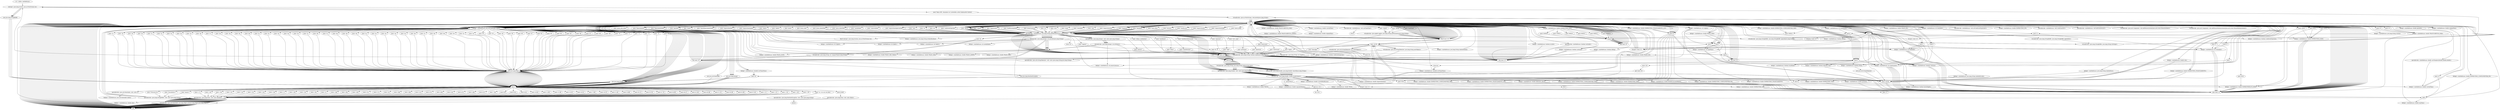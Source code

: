 digraph "" {
    "r0 := @this: simHabitacao"
    "staticget <java.lang.System: java.io.PrintStream out>"
    "r0 := @this: simHabitacao"->"staticget <java.lang.System: java.io.PrintStream out>";
    "push \"Banco BPI. Simulador de Cr\u00e9dito \u00e0 Habita\u00e7\u00e3o\""
    "staticget <java.lang.System: java.io.PrintStream out>"->"push \"Banco BPI. Simulador de Cr\u00e9dito \u00e0 Habita\u00e7\u00e3o\"";
    "virtualinvoke <java.io.PrintStream: void println(java.lang.String)>"
    "push \"Banco BPI. Simulador de Cr\u00e9dito \u00e0 Habita\u00e7\u00e3o\""->"virtualinvoke <java.io.PrintStream: void println(java.lang.String)>";
    "virtualinvoke <java.io.PrintStream: void println(java.lang.String)>"->"staticget <java.lang.System: java.io.PrintStream out>";
    "new java.lang.StringBuffer"
    "staticget <java.lang.System: java.io.PrintStream out>"->"new java.lang.StringBuffer";
    "dup1.r"
    "new java.lang.StringBuffer"->"dup1.r";
    "push \"Vers\u00e3o=\""
    "dup1.r"->"push \"Vers\u00e3o=\"";
    "specialinvoke <java.lang.StringBuffer: void <init>(java.lang.String)>"
    "push \"Vers\u00e3o=\""->"specialinvoke <java.lang.StringBuffer: void <init>(java.lang.String)>";
    "load.r r0"
    "specialinvoke <java.lang.StringBuffer: void <init>(java.lang.String)>"->"load.r r0";
    "fieldget <simHabitacao: java.lang.String version>"
    "load.r r0"->"fieldget <simHabitacao: java.lang.String version>";
    "virtualinvoke <java.lang.StringBuffer: java.lang.StringBuffer append(java.lang.String)>"
    "fieldget <simHabitacao: java.lang.String version>"->"virtualinvoke <java.lang.StringBuffer: java.lang.StringBuffer append(java.lang.String)>";
    "virtualinvoke <java.lang.StringBuffer: java.lang.String toString()>"
    "virtualinvoke <java.lang.StringBuffer: java.lang.StringBuffer append(java.lang.String)>"->"virtualinvoke <java.lang.StringBuffer: java.lang.String toString()>";
    "virtualinvoke <java.lang.StringBuffer: java.lang.String toString()>"->"virtualinvoke <java.io.PrintStream: void println(java.lang.String)>";
    "virtualinvoke <java.io.PrintStream: void println(java.lang.String)>"->"load.r r0";
    "push \"cliente\""
    "load.r r0"->"push \"cliente\"";
    "virtualinvoke <java.applet.Applet: java.lang.String getParameter(java.lang.String)>"
    "push \"cliente\""->"virtualinvoke <java.applet.Applet: java.lang.String getParameter(java.lang.String)>";
    "ifnull load.r r0"
    "virtualinvoke <java.applet.Applet: java.lang.String getParameter(java.lang.String)>"->"ifnull load.r r0";
    "ifnull load.r r0"->"load.r r0";
    "load.r r0"->"push \"cliente\"";
    "push \"cliente\""->"virtualinvoke <java.applet.Applet: java.lang.String getParameter(java.lang.String)>";
    "push \"bancobpi\""
    "virtualinvoke <java.applet.Applet: java.lang.String getParameter(java.lang.String)>"->"push \"bancobpi\"";
    "virtualinvoke <java.lang.String: boolean equals(java.lang.Object)>"
    "push \"bancobpi\""->"virtualinvoke <java.lang.String: boolean equals(java.lang.Object)>";
    "ifne load.r r0"
    "virtualinvoke <java.lang.String: boolean equals(java.lang.Object)>"->"ifne load.r r0";
    "ifne load.r r0"->"load.r r0";
    "push 1"
    "load.r r0"->"push 1";
    "fieldput <simHabitacao: boolean hideTAN_Seg>"
    "push 1"->"fieldput <simHabitacao: boolean hideTAN_Seg>";
    "goto load.r r0"
    "fieldput <simHabitacao: boolean hideTAN_Seg>"->"goto load.r r0";
    "goto load.r r0"->"load.r r0";
    "push \"localMode\""
    "load.r r0"->"push \"localMode\"";
    "push \"localMode\""->"virtualinvoke <java.applet.Applet: java.lang.String getParameter(java.lang.String)>";
    "virtualinvoke <java.applet.Applet: java.lang.String getParameter(java.lang.String)>"->"ifnull load.r r0";
    "ifnull load.r r0"->"load.r r0";
    "load.r r0"->"push 1";
    "fieldput <simHabitacao: boolean localMode>"
    "push 1"->"fieldput <simHabitacao: boolean localMode>";
    "fieldput <simHabitacao: boolean localMode>"->"goto load.r r0";
    "goto load.r r0"->"load.r r0";
    "push \"debug\""
    "load.r r0"->"push \"debug\"";
    "push \"debug\""->"virtualinvoke <java.applet.Applet: java.lang.String getParameter(java.lang.String)>";
    "virtualinvoke <java.applet.Applet: java.lang.String getParameter(java.lang.String)>"->"ifnull load.r r0";
    "ifnull load.r r0"->"load.r r0";
    "load.r r0"->"push 1";
    "fieldput <simHabitacao: boolean debug>"
    "push 1"->"fieldput <simHabitacao: boolean debug>";
    "fieldput <simHabitacao: boolean debug>"->"load.r r0";
    "push \"condicoesEspeciais\""
    "load.r r0"->"push \"condicoesEspeciais\"";
    "specialinvoke <simHabitacao: java.lang.String getIParameter(java.lang.String)>"
    "push \"condicoesEspeciais\""->"specialinvoke <simHabitacao: java.lang.String getIParameter(java.lang.String)>";
    "ifnull staticget <java.lang.System: java.io.PrintStream out>"
    "specialinvoke <simHabitacao: java.lang.String getIParameter(java.lang.String)>"->"ifnull staticget <java.lang.System: java.io.PrintStream out>";
    "ifnull staticget <java.lang.System: java.io.PrintStream out>"->"load.r r0";
    "load.r r0"->"push 1";
    "fieldput <simHabitacao: boolean condicoesEspeciais>"
    "push 1"->"fieldput <simHabitacao: boolean condicoesEspeciais>";
    "fieldput <simHabitacao: boolean condicoesEspeciais>"->"staticget <java.lang.System: java.io.PrintStream out>";
    "staticget <java.lang.System: java.io.PrintStream out>"->"new java.lang.StringBuffer";
    "new java.lang.StringBuffer"->"dup1.r";
    "push \"layout=\""
    "dup1.r"->"push \"layout=\"";
    "push \"layout=\""->"specialinvoke <java.lang.StringBuffer: void <init>(java.lang.String)>";
    "specialinvoke <java.lang.StringBuffer: void <init>(java.lang.String)>"->"load.r r0";
    "push \"layout\""
    "load.r r0"->"push \"layout\"";
    "push \"layout\""->"specialinvoke <simHabitacao: java.lang.String getIParameter(java.lang.String)>";
    "specialinvoke <simHabitacao: java.lang.String getIParameter(java.lang.String)>"->"virtualinvoke <java.lang.StringBuffer: java.lang.StringBuffer append(java.lang.String)>";
    "virtualinvoke <java.lang.StringBuffer: java.lang.StringBuffer append(java.lang.String)>"->"virtualinvoke <java.lang.StringBuffer: java.lang.String toString()>";
    "virtualinvoke <java.lang.StringBuffer: java.lang.String toString()>"->"virtualinvoke <java.io.PrintStream: void println(java.lang.String)>";
    "virtualinvoke <java.io.PrintStream: void println(java.lang.String)>"->"load.r r0";
    "push \"regime\""
    "load.r r0"->"push \"regime\"";
    "push \"regime\""->"specialinvoke <simHabitacao: java.lang.String getIParameter(java.lang.String)>";
    "specialinvoke <simHabitacao: java.lang.String getIParameter(java.lang.String)>"->"ifnull load.r r0";
    "ifnull load.r r0"->"load.r r0";
    "load.r r0"->"load.r r0";
    "load.r r0"->"push \"regime\"";
    "push \"regime\""->"specialinvoke <simHabitacao: java.lang.String getIParameter(java.lang.String)>";
    "staticinvoke <java.lang.Integer: int parseInt(java.lang.String)>"
    "specialinvoke <simHabitacao: java.lang.String getIParameter(java.lang.String)>"->"staticinvoke <java.lang.Integer: int parseInt(java.lang.String)>";
    "fieldput <simHabitacao: int regime>"
    "staticinvoke <java.lang.Integer: int parseInt(java.lang.String)>"->"fieldput <simHabitacao: int regime>";
    "fieldput <simHabitacao: int regime>"->"load.r r0";
    "push \"impostoselo\""
    "load.r r0"->"push \"impostoselo\"";
    "push \"impostoselo\""->"specialinvoke <simHabitacao: java.lang.String getIParameter(java.lang.String)>";
    "specialinvoke <simHabitacao: java.lang.String getIParameter(java.lang.String)>"->"ifnull load.r r0";
    "ifnull load.r r0"->"load.r r0";
    "new java.lang.Double"
    "load.r r0"->"new java.lang.Double";
    "new java.lang.Double"->"dup1.r";
    "dup1.r"->"load.r r0";
    "load.r r0"->"push \"impostoselo\"";
    "push \"impostoselo\""->"specialinvoke <simHabitacao: java.lang.String getIParameter(java.lang.String)>";
    "push 44"
    "specialinvoke <simHabitacao: java.lang.String getIParameter(java.lang.String)>"->"push 44";
    "push 46"
    "push 44"->"push 46";
    "virtualinvoke <java.lang.String: java.lang.String replace(char,char)>"
    "push 46"->"virtualinvoke <java.lang.String: java.lang.String replace(char,char)>";
    "specialinvoke <java.lang.Double: void <init>(java.lang.String)>"
    "virtualinvoke <java.lang.String: java.lang.String replace(char,char)>"->"specialinvoke <java.lang.Double: void <init>(java.lang.String)>";
    "virtualinvoke <java.lang.Double: double doubleValue()>"
    "specialinvoke <java.lang.Double: void <init>(java.lang.String)>"->"virtualinvoke <java.lang.Double: double doubleValue()>";
    "fieldput <simHabitacao: double IMPOSTO_SELO>"
    "virtualinvoke <java.lang.Double: double doubleValue()>"->"fieldput <simHabitacao: double IMPOSTO_SELO>";
    "fieldput <simHabitacao: double IMPOSTO_SELO>"->"goto load.r r0";
    "goto load.r r0"->"load.r r0";
    "push \"bonificacaospread\""
    "load.r r0"->"push \"bonificacaospread\"";
    "push \"bonificacaospread\""->"specialinvoke <simHabitacao: java.lang.String getIParameter(java.lang.String)>";
    "specialinvoke <simHabitacao: java.lang.String getIParameter(java.lang.String)>"->"ifnull load.r r0";
    "ifnull load.r r0"->"load.r r0";
    "load.r r0"->"new java.lang.Double";
    "new java.lang.Double"->"dup1.r";
    "dup1.r"->"load.r r0";
    "load.r r0"->"push \"bonificacaospread\"";
    "push \"bonificacaospread\""->"specialinvoke <simHabitacao: java.lang.String getIParameter(java.lang.String)>";
    "specialinvoke <simHabitacao: java.lang.String getIParameter(java.lang.String)>"->"push 44";
    "push 44"->"push 46";
    "push 46"->"virtualinvoke <java.lang.String: java.lang.String replace(char,char)>";
    "virtualinvoke <java.lang.String: java.lang.String replace(char,char)>"->"specialinvoke <java.lang.Double: void <init>(java.lang.String)>";
    "specialinvoke <java.lang.Double: void <init>(java.lang.String)>"->"virtualinvoke <java.lang.Double: double doubleValue()>";
    "fieldput <simHabitacao: double BONIFICACAOSPREAD>"
    "virtualinvoke <java.lang.Double: double doubleValue()>"->"fieldput <simHabitacao: double BONIFICACAOSPREAD>";
    "fieldput <simHabitacao: double BONIFICACAOSPREAD>"->"goto load.r r0";
    "goto load.r r0"->"load.r r0";
    "push \"prazoCarencia\""
    "load.r r0"->"push \"prazoCarencia\"";
    "push \"prazoCarencia\""->"specialinvoke <simHabitacao: java.lang.String getIParameter(java.lang.String)>";
    "specialinvoke <simHabitacao: java.lang.String getIParameter(java.lang.String)>"->"ifnull load.r r0";
    "ifnull load.r r0"->"load.r r0";
    "new java.lang.Integer"
    "load.r r0"->"new java.lang.Integer";
    "new java.lang.Integer"->"dup1.r";
    "dup1.r"->"load.r r0";
    "load.r r0"->"push \"prazoCarencia\"";
    "push \"prazoCarencia\""->"specialinvoke <simHabitacao: java.lang.String getIParameter(java.lang.String)>";
    "specialinvoke <java.lang.Integer: void <init>(java.lang.String)>"
    "specialinvoke <simHabitacao: java.lang.String getIParameter(java.lang.String)>"->"specialinvoke <java.lang.Integer: void <init>(java.lang.String)>";
    "virtualinvoke <java.lang.Integer: int intValue()>"
    "specialinvoke <java.lang.Integer: void <init>(java.lang.String)>"->"virtualinvoke <java.lang.Integer: int intValue()>";
    "fieldput <simHabitacao: int prazoCarencia>"
    "virtualinvoke <java.lang.Integer: int intValue()>"->"fieldput <simHabitacao: int prazoCarencia>";
    "fieldput <simHabitacao: int prazoCarencia>"->"load.r r0";
    "load.r r0"->"push 1";
    "fieldput <simHabitacao: boolean carencia>"
    "push 1"->"fieldput <simHabitacao: boolean carencia>";
    "fieldput <simHabitacao: boolean carencia>"->"goto load.r r0";
    "goto load.r r0"->"load.r r0";
    "fieldget <simHabitacao: boolean carencia>"
    "load.r r0"->"fieldget <simHabitacao: boolean carencia>";
    "ifeq load.r r0"
    "fieldget <simHabitacao: boolean carencia>"->"ifeq load.r r0";
    "ifeq load.r r0"->"load.r r0";
    "fieldget <simHabitacao: int regime>"
    "load.r r0"->"fieldget <simHabitacao: int regime>";
    "push 3"
    "fieldget <simHabitacao: int regime>"->"push 3";
    "ifcmpne.i load.r r0"
    "push 3"->"ifcmpne.i load.r r0";
    "ifcmpne.i load.r r0"->"load.r r0";
    "load.r r0"->"push 1";
    "push 1"->"fieldput <simHabitacao: boolean carencia>";
    "fieldput <simHabitacao: boolean carencia>"->"load.r r0";
    "push 3.0"
    "load.r r0"->"push 3.0";
    "fieldput <simHabitacao: double PRAZOCARENCIA_MAX>"
    "push 3.0"->"fieldput <simHabitacao: double PRAZOCARENCIA_MAX>";
    "fieldput <simHabitacao: double PRAZOCARENCIA_MAX>"->"goto load.r r0";
    "goto load.r r0"->"load.r r0";
    "load.r r0"->"load.r r0";
    "fieldget <simHabitacao: double PRAZOCARENCIA_MAX>"
    "load.r r0"->"fieldget <simHabitacao: double PRAZOCARENCIA_MAX>";
    "fieldput <simHabitacao: double PRAZOCARENCIA_LIMITE>"
    "fieldget <simHabitacao: double PRAZOCARENCIA_MAX>"->"fieldput <simHabitacao: double PRAZOCARENCIA_LIMITE>";
    "fieldput <simHabitacao: double PRAZOCARENCIA_LIMITE>"->"load.r r0";
    "load.r r0"->"fieldget <simHabitacao: boolean carencia>";
    "fieldget <simHabitacao: boolean carencia>"->"ifeq load.r r0";
    "ifeq load.r r0"->"load.r r0";
    "push 6"
    "load.r r0"->"push 6";
    "fieldput <simHabitacao: int clientLayout>"
    "push 6"->"fieldput <simHabitacao: int clientLayout>";
    "fieldput <simHabitacao: int clientLayout>"->"load.r r0";
    "load.r r0"->"push \"layout\"";
    "push \"layout\""->"specialinvoke <simHabitacao: java.lang.String getIParameter(java.lang.String)>";
    "store.r $r259"
    "specialinvoke <simHabitacao: java.lang.String getIParameter(java.lang.String)>"->"store.r $r259";
    "load.r $r259"
    "store.r $r259"->"load.r $r259";
    "load.r $r259"->"ifnull load.r r0";
    "ifnull load.r r0"->"load.r $r259";
    "push \"ingles\""
    "load.r $r259"->"push \"ingles\"";
    "push \"ingles\""->"virtualinvoke <java.lang.String: boolean equals(java.lang.Object)>";
    "virtualinvoke <java.lang.String: boolean equals(java.lang.Object)>"->"ifeq load.r r0";
    "ifeq load.r r0"->"load.r r0";
    "load.r r0"->"push 1";
    "fieldput <simHabitacao: boolean layoutIngles>"
    "push 1"->"fieldput <simHabitacao: boolean layoutIngles>";
    "fieldput <simHabitacao: boolean layoutIngles>"->"goto load.r r0";
    "goto load.r r0"->"load.r r0";
    "push \"ve\""
    "load.r r0"->"push \"ve\"";
    "push \"ve\""->"specialinvoke <simHabitacao: java.lang.String getIParameter(java.lang.String)>";
    "specialinvoke <simHabitacao: java.lang.String getIParameter(java.lang.String)>"->"ifnull load.r r0";
    "ifnull load.r r0"->"load.r r0";
    "load.r r0"->"new java.lang.Double";
    "new java.lang.Double"->"dup1.r";
    "dup1.r"->"load.r r0";
    "load.r r0"->"push \"ve\"";
    "push \"ve\""->"specialinvoke <simHabitacao: java.lang.String getIParameter(java.lang.String)>";
    "specialinvoke <simHabitacao: java.lang.String getIParameter(java.lang.String)>"->"specialinvoke <java.lang.Double: void <init>(java.lang.String)>";
    "specialinvoke <java.lang.Double: void <init>(java.lang.String)>"->"virtualinvoke <java.lang.Double: double doubleValue()>";
    "fieldput <simHabitacao: double segundoMinimo>"
    "virtualinvoke <java.lang.Double: double doubleValue()>"->"fieldput <simHabitacao: double segundoMinimo>";
    "fieldput <simHabitacao: double segundoMinimo>"->"goto load.r r0";
    "goto load.r r0"->"load.r r0";
    "load.r r0"->"new java.lang.Double";
    "new java.lang.Double"->"dup1.r";
    "dup1.r"->"load.r r0";
    "push \"trcb\""
    "load.r r0"->"push \"trcb\"";
    "push \"trcb\""->"specialinvoke <simHabitacao: java.lang.String getIParameter(java.lang.String)>";
    "specialinvoke <simHabitacao: java.lang.String getIParameter(java.lang.String)>"->"specialinvoke <java.lang.Double: void <init>(java.lang.String)>";
    "specialinvoke <java.lang.Double: void <init>(java.lang.String)>"->"virtualinvoke <java.lang.Double: double doubleValue()>";
    "fieldput <simHabitacao: double TRCB>"
    "virtualinvoke <java.lang.Double: double doubleValue()>"->"fieldput <simHabitacao: double TRCB>";
    "fieldput <simHabitacao: double TRCB>"->"goto load.r r0";
    "goto load.r r0"->"load.r r0";
    "load.r r0"->"new java.lang.Double";
    "new java.lang.Double"->"dup1.r";
    "dup1.r"->"load.r r0";
    "push \"trcpe\""
    "load.r r0"->"push \"trcpe\"";
    "push \"trcpe\""->"specialinvoke <simHabitacao: java.lang.String getIParameter(java.lang.String)>";
    "specialinvoke <simHabitacao: java.lang.String getIParameter(java.lang.String)>"->"specialinvoke <java.lang.Double: void <init>(java.lang.String)>";
    "specialinvoke <java.lang.Double: void <init>(java.lang.String)>"->"virtualinvoke <java.lang.Double: double doubleValue()>";
    "fieldput <simHabitacao: double TRCPE>"
    "virtualinvoke <java.lang.Double: double doubleValue()>"->"fieldput <simHabitacao: double TRCPE>";
    "fieldput <simHabitacao: double TRCPE>"->"goto load.r r0";
    "goto load.r r0"->"load.r r0";
    "fieldget <simHabitacao: boolean escudo>"
    "load.r r0"->"fieldget <simHabitacao: boolean escudo>";
    "fieldget <simHabitacao: boolean escudo>"->"ifeq load.r r0";
    "ifeq load.r r0"->"load.r r0";
    "fieldget <simHabitacao: java.lang.String simboloEscudo>"
    "load.r r0"->"fieldget <simHabitacao: java.lang.String simboloEscudo>";
    "fieldget <simHabitacao: java.lang.String simboloEscudo>"->"store.r $r259";
    "store.r $r259"->"goto load.r r0";
    "goto load.r r0"->"load.r r0";
    "load.r r0"->"load.r $r259";
    "fieldput <simHabitacao: java.lang.String simboloMoeda>"
    "load.r $r259"->"fieldput <simHabitacao: java.lang.String simboloMoeda>";
    "fieldput <simHabitacao: java.lang.String simboloMoeda>"->"load.r r0";
    "push \"simulador\""
    "load.r r0"->"push \"simulador\"";
    "push \"simulador\""->"specialinvoke <simHabitacao: java.lang.String getIParameter(java.lang.String)>";
    "specialinvoke <simHabitacao: java.lang.String getIParameter(java.lang.String)>"->"ifnull load.r r0";
    "ifnull load.r r0"->"load.r r0";
    "load.r r0"->"new java.lang.Integer";
    "new java.lang.Integer"->"dup1.r";
    "dup1.r"->"load.r r0";
    "load.r r0"->"push \"simulador\"";
    "push \"simulador\""->"specialinvoke <simHabitacao: java.lang.String getIParameter(java.lang.String)>";
    "specialinvoke <simHabitacao: java.lang.String getIParameter(java.lang.String)>"->"specialinvoke <java.lang.Integer: void <init>(java.lang.String)>";
    "specialinvoke <java.lang.Integer: void <init>(java.lang.String)>"->"virtualinvoke <java.lang.Integer: int intValue()>";
    "fieldput <simHabitacao: int simulador>"
    "virtualinvoke <java.lang.Integer: int intValue()>"->"fieldput <simHabitacao: int simulador>";
    "fieldput <simHabitacao: int simulador>"->"load.r r0";
    "fieldget <simHabitacao: int simulador>"
    "load.r r0"->"fieldget <simHabitacao: int simulador>";
    "fieldget <simHabitacao: int simulador>"->"push 1";
    "ifcmplt.i load.r r0"
    "push 1"->"ifcmplt.i load.r r0";
    "ifcmplt.i load.r r0"->"load.r r0";
    "load.r r0"->"fieldget <simHabitacao: int simulador>";
    "push 14"
    "fieldget <simHabitacao: int simulador>"->"push 14";
    "ifcmple.i load.r r0"
    "push 14"->"ifcmple.i load.r r0";
    "ifcmple.i load.r r0"->"load.r r0";
    "load.r r0"->"push 1";
    "push 1"->"fieldput <simHabitacao: int simulador>";
    "fieldput <simHabitacao: int simulador>"->"goto load.r r0";
    "goto load.r r0"->"load.r r0";
    "fieldget <simHabitacao: boolean debug>"
    "load.r r0"->"fieldget <simHabitacao: boolean debug>";
    "fieldget <simHabitacao: boolean debug>"->"ifeq load.r r0";
    "ifeq load.r r0"->"staticget <java.lang.System: java.io.PrintStream out>";
    "staticget <java.lang.System: java.io.PrintStream out>"->"new java.lang.StringBuffer";
    "new java.lang.StringBuffer"->"dup1.r";
    "push \"Protocolo Id=\""
    "dup1.r"->"push \"Protocolo Id=\"";
    "push \"Protocolo Id=\""->"specialinvoke <java.lang.StringBuffer: void <init>(java.lang.String)>";
    "specialinvoke <java.lang.StringBuffer: void <init>(java.lang.String)>"->"load.r r0";
    "load.r r0"->"fieldget <simHabitacao: int simulador>";
    "virtualinvoke <java.lang.StringBuffer: java.lang.StringBuffer append(int)>"
    "fieldget <simHabitacao: int simulador>"->"virtualinvoke <java.lang.StringBuffer: java.lang.StringBuffer append(int)>";
    "virtualinvoke <java.lang.StringBuffer: java.lang.StringBuffer append(int)>"->"virtualinvoke <java.lang.StringBuffer: java.lang.String toString()>";
    "virtualinvoke <java.lang.StringBuffer: java.lang.String toString()>"->"virtualinvoke <java.io.PrintStream: void println(java.lang.String)>";
    "virtualinvoke <java.io.PrintStream: void println(java.lang.String)>"->"load.r r0";
    "load.r r0"->"load.r r0";
    "push \"selo\""
    "load.r r0"->"push \"selo\"";
    "push \"selo\""->"specialinvoke <simHabitacao: java.lang.String getIParameter(java.lang.String)>";
    "specialinvoke <simHabitacao: java.lang.String getIParameter(java.lang.String)>"->"push 44";
    "push 44"->"push 46";
    "push 46"->"virtualinvoke <java.lang.String: java.lang.String replace(char,char)>";
    "staticinvoke <java.lang.Double: java.lang.Double valueOf(java.lang.String)>"
    "virtualinvoke <java.lang.String: java.lang.String replace(char,char)>"->"staticinvoke <java.lang.Double: java.lang.Double valueOf(java.lang.String)>";
    "staticinvoke <java.lang.Double: java.lang.Double valueOf(java.lang.String)>"->"virtualinvoke <java.lang.Double: double doubleValue()>";
    "push 100.0"
    "virtualinvoke <java.lang.Double: double doubleValue()>"->"push 100.0";
    "div.d"
    "push 100.0"->"div.d";
    "push 1.0"
    "div.d"->"push 1.0";
    "add.d"
    "push 1.0"->"add.d";
    "fieldput <simHabitacao: double selo>"
    "add.d"->"fieldput <simHabitacao: double selo>";
    "fieldput <simHabitacao: double selo>"->"load.r r0";
    "push \"emprestimomax\""
    "load.r r0"->"push \"emprestimomax\"";
    "push \"emprestimomax\""->"specialinvoke <simHabitacao: java.lang.String getIParameter(java.lang.String)>";
    "specialinvoke <simHabitacao: java.lang.String getIParameter(java.lang.String)>"->"ifnull load.r r0";
    "ifnull load.r r0"->"load.r r0";
    "load.r r0"->"load.r r0";
    "load.r r0"->"push \"emprestimomax\"";
    "push \"emprestimomax\""->"specialinvoke <simHabitacao: java.lang.String getIParameter(java.lang.String)>";
    "specialinvoke <simHabitacao: java.lang.String getIParameter(java.lang.String)>"->"push 44";
    "push 44"->"push 46";
    "push 46"->"virtualinvoke <java.lang.String: java.lang.String replace(char,char)>";
    "virtualinvoke <java.lang.String: java.lang.String replace(char,char)>"->"staticinvoke <java.lang.Double: java.lang.Double valueOf(java.lang.String)>";
    "staticinvoke <java.lang.Double: java.lang.Double valueOf(java.lang.String)>"->"virtualinvoke <java.lang.Double: double doubleValue()>";
    "fieldput <simHabitacao: double emprestimomax>"
    "virtualinvoke <java.lang.Double: double doubleValue()>"->"fieldput <simHabitacao: double emprestimomax>";
    "fieldput <simHabitacao: double emprestimomax>"->"load.r r0";
    "push \"tipoplano\""
    "load.r r0"->"push \"tipoplano\"";
    "push \"tipoplano\""->"specialinvoke <simHabitacao: java.lang.String getIParameter(java.lang.String)>";
    "specialinvoke <simHabitacao: java.lang.String getIParameter(java.lang.String)>"->"ifnull load.r r0";
    "ifnull load.r r0"->"load.r r0";
    "load.r r0"->"push \"tipoplano\"";
    "push \"tipoplano\""->"specialinvoke <simHabitacao: java.lang.String getIParameter(java.lang.String)>";
    "push \"prestmist\""
    "specialinvoke <simHabitacao: java.lang.String getIParameter(java.lang.String)>"->"push \"prestmist\"";
    "push \"prestmist\""->"virtualinvoke <java.lang.String: boolean equals(java.lang.Object)>";
    "virtualinvoke <java.lang.String: boolean equals(java.lang.Object)>"->"ifeq load.r r0";
    "ifeq load.r r0"->"load.r r0";
    "load.r r0"->"push 3";
    "fieldput <simHabitacao: int tipoPlano>"
    "push 3"->"fieldput <simHabitacao: int tipoPlano>";
    "fieldput <simHabitacao: int tipoPlano>"->"goto load.r r0";
    "goto load.r r0"->"load.r r0";
    "push \"finalidade\""
    "load.r r0"->"push \"finalidade\"";
    "push \"finalidade\""->"specialinvoke <simHabitacao: java.lang.String getIParameter(java.lang.String)>";
    "specialinvoke <simHabitacao: java.lang.String getIParameter(java.lang.String)>"->"ifnull load.r r0";
    "ifnull load.r r0"->"load.r r0";
    "load.r r0"->"push \"finalidade\"";
    "push \"finalidade\""->"specialinvoke <simHabitacao: java.lang.String getIParameter(java.lang.String)>";
    "push \"aquisicao\""
    "specialinvoke <simHabitacao: java.lang.String getIParameter(java.lang.String)>"->"push \"aquisicao\"";
    "push \"aquisicao\""->"virtualinvoke <java.lang.String: boolean equals(java.lang.Object)>";
    "virtualinvoke <java.lang.String: boolean equals(java.lang.Object)>"->"ifeq load.r r0";
    "ifeq load.r r0"->"load.r r0";
    "load.r r0"->"push 1";
    "fieldput <simHabitacao: int finalidade>"
    "push 1"->"fieldput <simHabitacao: int finalidade>";
    "fieldput <simHabitacao: int finalidade>"->"goto load.r r0";
    "goto load.r r0"->"load.r r0";
    "push \"taxas_fixas\""
    "load.r r0"->"push \"taxas_fixas\"";
    "push \"taxas_fixas\""->"specialinvoke <simHabitacao: java.lang.String getIParameter(java.lang.String)>";
    "store.r i0"
    "specialinvoke <simHabitacao: java.lang.String getIParameter(java.lang.String)>"->"store.r i0";
    "load.r i0"
    "store.r i0"->"load.r i0";
    "virtualinvoke <java.lang.String: int length()>"
    "load.r i0"->"virtualinvoke <java.lang.String: int length()>";
    "ifle load.r r0"
    "virtualinvoke <java.lang.String: int length()>"->"ifle load.r r0";
    "ifle load.r r0"->"load.r r0";
    "load.r r0"->"push 1";
    "fieldput <simHabitacao: boolean eFixa>"
    "push 1"->"fieldput <simHabitacao: boolean eFixa>";
    "new java.util.StringTokenizer"
    "fieldput <simHabitacao: boolean eFixa>"->"new java.util.StringTokenizer";
    "new java.util.StringTokenizer"->"store.r $r259";
    "store.r $r259"->"load.r $r259";
    "load.r $r259"->"load.r i0";
    "push \"|\""
    "load.r i0"->"push \"|\"";
    "specialinvoke <java.util.StringTokenizer: void <init>(java.lang.String,java.lang.String)>"
    "push \"|\""->"specialinvoke <java.util.StringTokenizer: void <init>(java.lang.String,java.lang.String)>";
    "specialinvoke <java.util.StringTokenizer: void <init>(java.lang.String,java.lang.String)>"->"load.r r0";
    "load.r r0"->"load.r $r259";
    "virtualinvoke <java.util.StringTokenizer: int countTokens()>"
    "load.r $r259"->"virtualinvoke <java.util.StringTokenizer: int countTokens()>";
    "newarray"
    "virtualinvoke <java.util.StringTokenizer: int countTokens()>"->"newarray";
    "fieldput <simHabitacao: double[] arrTaxasFixas>"
    "newarray"->"fieldput <simHabitacao: double[] arrTaxasFixas>";
    "fieldput <simHabitacao: double[] arrTaxasFixas>"->"load.r $r259";
    "load.r $r259"->"virtualinvoke <java.util.StringTokenizer: int countTokens()>";
    "store.i i0"
    "virtualinvoke <java.util.StringTokenizer: int countTokens()>"->"store.i i0";
    "push 0"
    "store.i i0"->"push 0";
    "store.i i33"
    "push 0"->"store.i i33";
    "goto load.i i33"
    "store.i i33"->"goto load.i i33";
    "load.i i33"
    "goto load.i i33"->"load.i i33";
    "load.i i0"
    "load.i i33"->"load.i i0";
    "load.i i0"->"ifcmplt.i load.r r0";
    "ifcmplt.i load.r r0"->"goto load.r r0";
    "goto load.r r0"->"load.r r0";
    "push \"browser\""
    "load.r r0"->"push \"browser\"";
    "push \"browser\""->"specialinvoke <simHabitacao: java.lang.String getIParameter(java.lang.String)>";
    "push \"ie\""
    "specialinvoke <simHabitacao: java.lang.String getIParameter(java.lang.String)>"->"push \"ie\"";
    "virtualinvoke <java.lang.String: int compareTo(java.lang.String)>"
    "push \"ie\""->"virtualinvoke <java.lang.String: int compareTo(java.lang.String)>";
    "virtualinvoke <java.lang.String: int compareTo(java.lang.String)>"->"ifne load.r r0";
    "ifne load.r r0"->"load.r r0";
    "load.r r0"->"load.r r0";
    "push \"bonificacao\""
    "load.r r0"->"push \"bonificacao\"";
    "push \"bonificacao\""->"specialinvoke <simHabitacao: java.lang.String getIParameter(java.lang.String)>";
    "specialinvoke <simHabitacao: java.lang.String getIParameter(java.lang.String)>"->"push 44";
    "push 44"->"push 46";
    "push 46"->"virtualinvoke <java.lang.String: java.lang.String replace(char,char)>";
    "virtualinvoke <java.lang.String: java.lang.String replace(char,char)>"->"staticinvoke <java.lang.Double: java.lang.Double valueOf(java.lang.String)>";
    "staticinvoke <java.lang.Double: java.lang.Double valueOf(java.lang.String)>"->"virtualinvoke <java.lang.Double: double doubleValue()>";
    "fieldput <simHabitacao: double currentBonificacao>"
    "virtualinvoke <java.lang.Double: double doubleValue()>"->"fieldput <simHabitacao: double currentBonificacao>";
    "fieldput <simHabitacao: double currentBonificacao>"->"goto load.r r0";
    "goto load.r r0"->"load.r r0";
    "push \"emprestimoini\""
    "load.r r0"->"push \"emprestimoini\"";
    "push \"emprestimoini\""->"specialinvoke <simHabitacao: java.lang.String getIParameter(java.lang.String)>";
    "specialinvoke <simHabitacao: java.lang.String getIParameter(java.lang.String)>"->"ifnull load.r r0";
    "ifnull load.r r0"->"load.r r0";
    "load.r r0"->"load.r r0";
    "load.r r0"->"push \"emprestimoini\"";
    "push \"emprestimoini\""->"specialinvoke <simHabitacao: java.lang.String getIParameter(java.lang.String)>";
    "specialinvoke <simHabitacao: java.lang.String getIParameter(java.lang.String)>"->"push 44";
    "push 44"->"push 46";
    "push 46"->"virtualinvoke <java.lang.String: java.lang.String replace(char,char)>";
    "virtualinvoke <java.lang.String: java.lang.String replace(char,char)>"->"staticinvoke <java.lang.Double: java.lang.Double valueOf(java.lang.String)>";
    "staticinvoke <java.lang.Double: java.lang.Double valueOf(java.lang.String)>"->"virtualinvoke <java.lang.Double: double doubleValue()>";
    "fieldput <simHabitacao: double EMPRESTIMO_INI>"
    "virtualinvoke <java.lang.Double: double doubleValue()>"->"fieldput <simHabitacao: double EMPRESTIMO_INI>";
    "fieldput <simHabitacao: double EMPRESTIMO_INI>"->"goto load.r r0";
    "goto load.r r0"->"load.r r0";
    "push \"emprestimolcpini\""
    "load.r r0"->"push \"emprestimolcpini\"";
    "push \"emprestimolcpini\""->"specialinvoke <simHabitacao: java.lang.String getIParameter(java.lang.String)>";
    "specialinvoke <simHabitacao: java.lang.String getIParameter(java.lang.String)>"->"ifnull load.r r0";
    "ifnull load.r r0"->"load.r r0";
    "load.r r0"->"load.r r0";
    "load.r r0"->"push \"emprestimolcpini\"";
    "push \"emprestimolcpini\""->"specialinvoke <simHabitacao: java.lang.String getIParameter(java.lang.String)>";
    "specialinvoke <simHabitacao: java.lang.String getIParameter(java.lang.String)>"->"push 44";
    "push 44"->"push 46";
    "push 46"->"virtualinvoke <java.lang.String: java.lang.String replace(char,char)>";
    "virtualinvoke <java.lang.String: java.lang.String replace(char,char)>"->"staticinvoke <java.lang.Double: java.lang.Double valueOf(java.lang.String)>";
    "staticinvoke <java.lang.Double: java.lang.Double valueOf(java.lang.String)>"->"virtualinvoke <java.lang.Double: double doubleValue()>";
    "fieldput <simHabitacao: double EMPRESTIMO_COMPLEMENTAR_INI>"
    "virtualinvoke <java.lang.Double: double doubleValue()>"->"fieldput <simHabitacao: double EMPRESTIMO_COMPLEMENTAR_INI>";
    "fieldput <simHabitacao: double EMPRESTIMO_COMPLEMENTAR_INI>"->"goto load.r r0";
    "goto load.r r0"->"load.r r0";
    "load.r r0"->"load.r r0";
    "push \"prazo_jump\""
    "load.r r0"->"push \"prazo_jump\"";
    "push \"prazo_jump\""->"specialinvoke <simHabitacao: java.lang.String getIParameter(java.lang.String)>";
    "specialinvoke <simHabitacao: java.lang.String getIParameter(java.lang.String)>"->"staticinvoke <java.lang.Integer: int parseInt(java.lang.String)>";
    "i2d"
    "staticinvoke <java.lang.Integer: int parseInt(java.lang.String)>"->"i2d";
    "fieldput <simHabitacao: double PRAZO_JUMP>"
    "i2d"->"fieldput <simHabitacao: double PRAZO_JUMP>";
    "fieldput <simHabitacao: double PRAZO_JUMP>"->"load.r r0";
    "load.r r0"->"load.r r0";
    "push \"prazo_min_taxas\""
    "load.r r0"->"push \"prazo_min_taxas\"";
    "push \"prazo_min_taxas\""->"specialinvoke <simHabitacao: java.lang.String getIParameter(java.lang.String)>";
    "specialinvoke <simHabitacao: java.lang.String getIParameter(java.lang.String)>"->"staticinvoke <java.lang.Integer: int parseInt(java.lang.String)>";
    "staticinvoke <java.lang.Integer: int parseInt(java.lang.String)>"->"i2d";
    "fieldput <simHabitacao: double PRAZO_MIN_TAXAS>"
    "i2d"->"fieldput <simHabitacao: double PRAZO_MIN_TAXAS>";
    "fieldput <simHabitacao: double PRAZO_MIN_TAXAS>"->"load.r r0";
    "load.r r0"->"load.r r0";
    "push \"financiamento\""
    "load.r r0"->"push \"financiamento\"";
    "push \"financiamento\""->"specialinvoke <simHabitacao: java.lang.String getIParameter(java.lang.String)>";
    "specialinvoke <simHabitacao: java.lang.String getIParameter(java.lang.String)>"->"push 44";
    "push 44"->"push 46";
    "push 46"->"virtualinvoke <java.lang.String: java.lang.String replace(char,char)>";
    "virtualinvoke <java.lang.String: java.lang.String replace(char,char)>"->"staticinvoke <java.lang.Double: java.lang.Double valueOf(java.lang.String)>";
    "staticinvoke <java.lang.Double: java.lang.Double valueOf(java.lang.String)>"->"virtualinvoke <java.lang.Double: double doubleValue()>";
    "fieldput <simHabitacao: double EMPRESTIMO_FINANCIAMENTO>"
    "virtualinvoke <java.lang.Double: double doubleValue()>"->"fieldput <simHabitacao: double EMPRESTIMO_FINANCIAMENTO>";
    "fieldput <simHabitacao: double EMPRESTIMO_FINANCIAMENTO>"->"load.r r0";
    "push \"financiamentolcp\""
    "load.r r0"->"push \"financiamentolcp\"";
    "push \"financiamentolcp\""->"specialinvoke <simHabitacao: java.lang.String getIParameter(java.lang.String)>";
    "specialinvoke <simHabitacao: java.lang.String getIParameter(java.lang.String)>"->"ifnull load.r r0";
    "ifnull load.r r0"->"load.r r0";
    "load.r r0"->"load.r r0";
    "load.r r0"->"push \"financiamentolcp\"";
    "push \"financiamentolcp\""->"specialinvoke <simHabitacao: java.lang.String getIParameter(java.lang.String)>";
    "specialinvoke <simHabitacao: java.lang.String getIParameter(java.lang.String)>"->"push 44";
    "push 44"->"push 46";
    "push 46"->"virtualinvoke <java.lang.String: java.lang.String replace(char,char)>";
    "virtualinvoke <java.lang.String: java.lang.String replace(char,char)>"->"staticinvoke <java.lang.Double: java.lang.Double valueOf(java.lang.String)>";
    "staticinvoke <java.lang.Double: java.lang.Double valueOf(java.lang.String)>"->"virtualinvoke <java.lang.Double: double doubleValue()>";
    "fieldput <simHabitacao: double EMPRESTIMO_FINANCIAMENTO_LCP>"
    "virtualinvoke <java.lang.Double: double doubleValue()>"->"fieldput <simHabitacao: double EMPRESTIMO_FINANCIAMENTO_LCP>";
    "fieldput <simHabitacao: double EMPRESTIMO_FINANCIAMENTO_LCP>"->"goto load.r r0";
    "goto load.r r0"->"load.r r0";
    "fieldget <simHabitacao: double EMPRESTIMO_MAX>"
    "load.r r0"->"fieldget <simHabitacao: double EMPRESTIMO_MAX>";
    "push 15000.0"
    "fieldget <simHabitacao: double EMPRESTIMO_MAX>"->"push 15000.0";
    "cmpg.d"
    "push 15000.0"->"cmpg.d";
    "ifge load.r r0"
    "cmpg.d"->"ifge load.r r0";
    "ifge load.r r0"->"load.r r0";
    "push 500.0"
    "load.r r0"->"push 500.0";
    "fieldput <simHabitacao: double EMPRESTIMO_JUMP>"
    "push 500.0"->"fieldput <simHabitacao: double EMPRESTIMO_JUMP>";
    "fieldput <simHabitacao: double EMPRESTIMO_JUMP>"->"goto load.r r0";
    "goto load.r r0"->"load.r r0";
    "push \"garantia\""
    "load.r r0"->"push \"garantia\"";
    "push \"garantia\""->"specialinvoke <simHabitacao: java.lang.String getIParameter(java.lang.String)>";
    "specialinvoke <simHabitacao: java.lang.String getIParameter(java.lang.String)>"->"ifnull load.r r0";
    "ifnull load.r r0"->"load.r r0";
    "load.r r0"->"push \"garantia\"";
    "push \"garantia\""->"specialinvoke <simHabitacao: java.lang.String getIParameter(java.lang.String)>";
    "specialinvoke <simHabitacao: java.lang.String getIParameter(java.lang.String)>"->"virtualinvoke <java.lang.String: int length()>";
    "virtualinvoke <java.lang.String: int length()>"->"ifeq load.r r0";
    "ifeq load.r r0"->"load.r r0";
    "load.r r0"->"load.r r0";
    "load.r r0"->"push \"garantia\"";
    "push \"garantia\""->"specialinvoke <simHabitacao: java.lang.String getIParameter(java.lang.String)>";
    "specialinvoke <simHabitacao: java.lang.String getIParameter(java.lang.String)>"->"push 44";
    "push 44"->"push 46";
    "push 46"->"virtualinvoke <java.lang.String: java.lang.String replace(char,char)>";
    "virtualinvoke <java.lang.String: java.lang.String replace(char,char)>"->"staticinvoke <java.lang.Double: java.lang.Double valueOf(java.lang.String)>";
    "staticinvoke <java.lang.Double: java.lang.Double valueOf(java.lang.String)>"->"virtualinvoke <java.lang.Double: double doubleValue()>";
    "fieldput <simHabitacao: double garantia>"
    "virtualinvoke <java.lang.Double: double doubleValue()>"->"fieldput <simHabitacao: double garantia>";
    "fieldput <simHabitacao: double garantia>"->"goto load.r r0";
    "goto load.r r0"->"load.r r0";
    "push \"limite\""
    "load.r r0"->"push \"limite\"";
    "push \"limite\""->"specialinvoke <simHabitacao: java.lang.String getIParameter(java.lang.String)>";
    "specialinvoke <simHabitacao: java.lang.String getIParameter(java.lang.String)>"->"ifnull load.r r0";
    "ifnull load.r r0"->"load.r r0";
    "load.r r0"->"new java.lang.Double";
    "new java.lang.Double"->"dup1.r";
    "dup1.r"->"load.r r0";
    "load.r r0"->"push \"limite\"";
    "push \"limite\""->"specialinvoke <simHabitacao: java.lang.String getIParameter(java.lang.String)>";
    "specialinvoke <simHabitacao: java.lang.String getIParameter(java.lang.String)>"->"specialinvoke <java.lang.Double: void <init>(java.lang.String)>";
    "specialinvoke <java.lang.Double: void <init>(java.lang.String)>"->"virtualinvoke <java.lang.Double: double doubleValue()>";
    "fieldput <simHabitacao: double EMPRESTIMO_MAX>"
    "virtualinvoke <java.lang.Double: double doubleValue()>"->"fieldput <simHabitacao: double EMPRESTIMO_MAX>";
    "fieldput <simHabitacao: double EMPRESTIMO_MAX>"->"goto load.r r0";
    "goto load.r r0"->"load.r r0";
    "push \"limitefinanciamentolcp\""
    "load.r r0"->"push \"limitefinanciamentolcp\"";
    "push \"limitefinanciamentolcp\""->"specialinvoke <simHabitacao: java.lang.String getIParameter(java.lang.String)>";
    "specialinvoke <simHabitacao: java.lang.String getIParameter(java.lang.String)>"->"ifnull load.r r0";
    "ifnull load.r r0"->"load.r r0";
    "fieldget <simHabitacao: double EMPRESTIMO_FINANCIAMENTO_LCP>"
    "load.r r0"->"fieldget <simHabitacao: double EMPRESTIMO_FINANCIAMENTO_LCP>";
    "push 0.0"
    "fieldget <simHabitacao: double EMPRESTIMO_FINANCIAMENTO_LCP>"->"push 0.0";
    "cmpl.d"
    "push 0.0"->"cmpl.d";
    "cmpl.d"->"ifle load.r r0";
    "ifle load.r r0"->"load.r r0";
    "load.r r0"->"load.r r0";
    "load.r r0"->"push \"limitefinanciamentolcp\"";
    "push \"limitefinanciamentolcp\""->"specialinvoke <simHabitacao: java.lang.String getIParameter(java.lang.String)>";
    "specialinvoke <simHabitacao: java.lang.String getIParameter(java.lang.String)>"->"push 44";
    "push 44"->"push 46";
    "push 46"->"virtualinvoke <java.lang.String: java.lang.String replace(char,char)>";
    "virtualinvoke <java.lang.String: java.lang.String replace(char,char)>"->"staticinvoke <java.lang.Double: java.lang.Double valueOf(java.lang.String)>";
    "staticinvoke <java.lang.Double: java.lang.Double valueOf(java.lang.String)>"->"virtualinvoke <java.lang.Double: double doubleValue()>";
    "fieldput <simHabitacao: double EMPRESTIMO_COMPLEMENTAR_MAX>"
    "virtualinvoke <java.lang.Double: double doubleValue()>"->"fieldput <simHabitacao: double EMPRESTIMO_COMPLEMENTAR_MAX>";
    "fieldput <simHabitacao: double EMPRESTIMO_COMPLEMENTAR_MAX>"->"goto load.r r0";
    "goto load.r r0"->"load.r r0";
    "fieldget <simHabitacao: double EMPRESTIMO_COMPLEMENTAR_MAX>"
    "load.r r0"->"fieldget <simHabitacao: double EMPRESTIMO_COMPLEMENTAR_MAX>";
    "push 10000.0"
    "fieldget <simHabitacao: double EMPRESTIMO_COMPLEMENTAR_MAX>"->"push 10000.0";
    "push 10000.0"->"cmpg.d";
    "cmpg.d"->"ifge load.r r0";
    "ifge load.r r0"->"load.r r0";
    "load.r r0"->"push 100.0";
    "fieldput <simHabitacao: double EMPRESTIMOLCP_JUMP>"
    "push 100.0"->"fieldput <simHabitacao: double EMPRESTIMOLCP_JUMP>";
    "fieldput <simHabitacao: double EMPRESTIMOLCP_JUMP>"->"goto load.r r0";
    "goto load.r r0"->"load.r r0";
    "push \"emprestimomin\""
    "load.r r0"->"push \"emprestimomin\"";
    "push \"emprestimomin\""->"specialinvoke <simHabitacao: java.lang.String getIParameter(java.lang.String)>";
    "specialinvoke <simHabitacao: java.lang.String getIParameter(java.lang.String)>"->"ifnull load.r r0";
    "ifnull load.r r0"->"load.r r0";
    "load.r r0"->"new java.lang.Double";
    "new java.lang.Double"->"dup1.r";
    "dup1.r"->"load.r r0";
    "load.r r0"->"push \"emprestimomin\"";
    "push \"emprestimomin\""->"specialinvoke <simHabitacao: java.lang.String getIParameter(java.lang.String)>";
    "specialinvoke <simHabitacao: java.lang.String getIParameter(java.lang.String)>"->"specialinvoke <java.lang.Double: void <init>(java.lang.String)>";
    "specialinvoke <java.lang.Double: void <init>(java.lang.String)>"->"virtualinvoke <java.lang.Double: double doubleValue()>";
    "fieldput <simHabitacao: double EMPRESTIMO_MIN>"
    "virtualinvoke <java.lang.Double: double doubleValue()>"->"fieldput <simHabitacao: double EMPRESTIMO_MIN>";
    "fieldput <simHabitacao: double EMPRESTIMO_MIN>"->"goto load.r r0";
    "goto load.r r0"->"load.r r0";
    "push \"emprestimolcpmin\""
    "load.r r0"->"push \"emprestimolcpmin\"";
    "push \"emprestimolcpmin\""->"specialinvoke <simHabitacao: java.lang.String getIParameter(java.lang.String)>";
    "specialinvoke <simHabitacao: java.lang.String getIParameter(java.lang.String)>"->"ifnull load.r r0";
    "ifnull load.r r0"->"load.r r0";
    "load.r r0"->"fieldget <simHabitacao: double EMPRESTIMO_FINANCIAMENTO_LCP>";
    "fieldget <simHabitacao: double EMPRESTIMO_FINANCIAMENTO_LCP>"->"push 0.0";
    "push 0.0"->"cmpl.d";
    "cmpl.d"->"ifle load.r r0";
    "ifle load.r r0"->"load.r r0";
    "load.r r0"->"new java.lang.Double";
    "new java.lang.Double"->"dup1.r";
    "dup1.r"->"load.r r0";
    "load.r r0"->"push \"emprestimolcpmin\"";
    "push \"emprestimolcpmin\""->"specialinvoke <simHabitacao: java.lang.String getIParameter(java.lang.String)>";
    "specialinvoke <simHabitacao: java.lang.String getIParameter(java.lang.String)>"->"specialinvoke <java.lang.Double: void <init>(java.lang.String)>";
    "specialinvoke <java.lang.Double: void <init>(java.lang.String)>"->"virtualinvoke <java.lang.Double: double doubleValue()>";
    "fieldput <simHabitacao: double EMPRESTIMO_COMPLEMENTAR_MIN>"
    "virtualinvoke <java.lang.Double: double doubleValue()>"->"fieldput <simHabitacao: double EMPRESTIMO_COMPLEMENTAR_MIN>";
    "fieldput <simHabitacao: double EMPRESTIMO_COMPLEMENTAR_MIN>"->"goto load.r r0";
    "goto load.r r0"->"load.r r0";
    "load.r r0"->"load.r r0";
    "push \"idade1\""
    "load.r r0"->"push \"idade1\"";
    "push \"idade1\""->"specialinvoke <simHabitacao: java.lang.String getIParameter(java.lang.String)>";
    "specialinvoke <simHabitacao: java.lang.String getIParameter(java.lang.String)>"->"staticinvoke <java.lang.Integer: int parseInt(java.lang.String)>";
    "fieldput <simHabitacao: int idade1>"
    "staticinvoke <java.lang.Integer: int parseInt(java.lang.String)>"->"fieldput <simHabitacao: int idade1>";
    "fieldput <simHabitacao: int idade1>"->"load.r r0";
    "load.r r0"->"load.r r0";
    "push \"idade2\""
    "load.r r0"->"push \"idade2\"";
    "push \"idade2\""->"specialinvoke <simHabitacao: java.lang.String getIParameter(java.lang.String)>";
    "specialinvoke <simHabitacao: java.lang.String getIParameter(java.lang.String)>"->"staticinvoke <java.lang.Integer: int parseInt(java.lang.String)>";
    "fieldput <simHabitacao: int idade2>"
    "staticinvoke <java.lang.Integer: int parseInt(java.lang.String)>"->"fieldput <simHabitacao: int idade2>";
    "fieldput <simHabitacao: int idade2>"->"load.r r0";
    "load.r r0"->"load.r r0";
    "push \"prazo\""
    "load.r r0"->"push \"prazo\"";
    "push \"prazo\""->"specialinvoke <simHabitacao: java.lang.String getIParameter(java.lang.String)>";
    "specialinvoke <simHabitacao: java.lang.String getIParameter(java.lang.String)>"->"staticinvoke <java.lang.Integer: int parseInt(java.lang.String)>";
    "staticinvoke <java.lang.Integer: int parseInt(java.lang.String)>"->"i2d";
    "fieldput <simHabitacao: double PRAZO_INI>"
    "i2d"->"fieldput <simHabitacao: double PRAZO_INI>";
    "fieldput <simHabitacao: double PRAZO_INI>"->"load.r r0";
    "load.r r0"->"load.r r0";
    "push \"prazo_max\""
    "load.r r0"->"push \"prazo_max\"";
    "push \"prazo_max\""->"specialinvoke <simHabitacao: java.lang.String getIParameter(java.lang.String)>";
    "specialinvoke <simHabitacao: java.lang.String getIParameter(java.lang.String)>"->"staticinvoke <java.lang.Integer: int parseInt(java.lang.String)>";
    "staticinvoke <java.lang.Integer: int parseInt(java.lang.String)>"->"i2d";
    "fieldput <simHabitacao: double PRAZO_MAX>"
    "i2d"->"fieldput <simHabitacao: double PRAZO_MAX>";
    "fieldput <simHabitacao: double PRAZO_MAX>"->"load.r r0";
    "push \"prazo_limiteMax\""
    "load.r r0"->"push \"prazo_limiteMax\"";
    "push \"prazo_limiteMax\""->"specialinvoke <simHabitacao: java.lang.String getIParameter(java.lang.String)>";
    "specialinvoke <simHabitacao: java.lang.String getIParameter(java.lang.String)>"->"ifnull load.r r0";
    "ifnull load.r r0"->"load.r r0";
    "load.r r0"->"new java.lang.Integer";
    "new java.lang.Integer"->"dup1.r";
    "dup1.r"->"load.r r0";
    "load.r r0"->"push \"prazo_limiteMax\"";
    "push \"prazo_limiteMax\""->"specialinvoke <simHabitacao: java.lang.String getIParameter(java.lang.String)>";
    "specialinvoke <simHabitacao: java.lang.String getIParameter(java.lang.String)>"->"specialinvoke <java.lang.Integer: void <init>(java.lang.String)>";
    "specialinvoke <java.lang.Integer: void <init>(java.lang.String)>"->"virtualinvoke <java.lang.Integer: int intValue()>";
    "virtualinvoke <java.lang.Integer: int intValue()>"->"i2d";
    "fieldput <simHabitacao: double PRAZO_LIMITE>"
    "i2d"->"fieldput <simHabitacao: double PRAZO_LIMITE>";
    "fieldput <simHabitacao: double PRAZO_LIMITE>"->"load.r r0";
    "push \"prazo_limiteMin\""
    "load.r r0"->"push \"prazo_limiteMin\"";
    "push \"prazo_limiteMin\""->"specialinvoke <simHabitacao: java.lang.String getIParameter(java.lang.String)>";
    "specialinvoke <simHabitacao: java.lang.String getIParameter(java.lang.String)>"->"ifnull load.r r0";
    "ifnull load.r r0"->"load.r r0";
    "load.r r0"->"new java.lang.Integer";
    "new java.lang.Integer"->"dup1.r";
    "dup1.r"->"load.r r0";
    "load.r r0"->"push \"prazo_limiteMin\"";
    "push \"prazo_limiteMin\""->"specialinvoke <simHabitacao: java.lang.String getIParameter(java.lang.String)>";
    "specialinvoke <simHabitacao: java.lang.String getIParameter(java.lang.String)>"->"specialinvoke <java.lang.Integer: void <init>(java.lang.String)>";
    "specialinvoke <java.lang.Integer: void <init>(java.lang.String)>"->"virtualinvoke <java.lang.Integer: int intValue()>";
    "virtualinvoke <java.lang.Integer: int intValue()>"->"i2d";
    "fieldput <simHabitacao: double PRAZO_MIN>"
    "i2d"->"fieldput <simHabitacao: double PRAZO_MIN>";
    "fieldput <simHabitacao: double PRAZO_MIN>"->"load.r r0";
    "fieldget <simHabitacao: double PRAZO_INI>"
    "load.r r0"->"fieldget <simHabitacao: double PRAZO_INI>";
    "fieldget <simHabitacao: double PRAZO_INI>"->"load.r r0";
    "fieldget <simHabitacao: double PRAZO_MAX>"
    "load.r r0"->"fieldget <simHabitacao: double PRAZO_MAX>";
    "fieldget <simHabitacao: double PRAZO_MAX>"->"cmpl.d";
    "cmpl.d"->"ifle load.r r0";
    "ifle load.r r0"->"load.r r0";
    "load.r r0"->"load.r r0";
    "load.r r0"->"fieldget <simHabitacao: double PRAZO_MAX>";
    "fieldget <simHabitacao: double PRAZO_MAX>"->"fieldput <simHabitacao: double PRAZO_INI>";
    "fieldput <simHabitacao: double PRAZO_INI>"->"load.r r0";
    "new java.util.Hashtable"
    "load.r r0"->"new java.util.Hashtable";
    "new java.util.Hashtable"->"dup1.r";
    "specialinvoke <java.util.Hashtable: void <init>()>"
    "dup1.r"->"specialinvoke <java.util.Hashtable: void <init>()>";
    "fieldput <simHabitacao: java.util.Hashtable tabela>"
    "specialinvoke <java.util.Hashtable: void <init>()>"->"fieldput <simHabitacao: java.util.Hashtable tabela>";
    "fieldput <simHabitacao: java.util.Hashtable tabela>"->"load.r r0";
    "fieldget <simHabitacao: java.util.Hashtable tabela>"
    "load.r r0"->"fieldget <simHabitacao: java.util.Hashtable tabela>";
    "push \"18\""
    "fieldget <simHabitacao: java.util.Hashtable tabela>"->"push \"18\"";
    "new java.lang.Float"
    "push \"18\""->"new java.lang.Float";
    "new java.lang.Float"->"dup1.r";
    "push 1.111"
    "dup1.r"->"push 1.111";
    "specialinvoke <java.lang.Float: void <init>(double)>"
    "push 1.111"->"specialinvoke <java.lang.Float: void <init>(double)>";
    "virtualinvoke <java.util.Hashtable: java.lang.Object put(java.lang.Object,java.lang.Object)>"
    "specialinvoke <java.lang.Float: void <init>(double)>"->"virtualinvoke <java.util.Hashtable: java.lang.Object put(java.lang.Object,java.lang.Object)>";
    "pop"
    "virtualinvoke <java.util.Hashtable: java.lang.Object put(java.lang.Object,java.lang.Object)>"->"pop";
    "pop"->"load.r r0";
    "load.r r0"->"fieldget <simHabitacao: java.util.Hashtable tabela>";
    "push \"19\""
    "fieldget <simHabitacao: java.util.Hashtable tabela>"->"push \"19\"";
    "push \"19\""->"new java.lang.Float";
    "new java.lang.Float"->"dup1.r";
    "push 1.122"
    "dup1.r"->"push 1.122";
    "push 1.122"->"specialinvoke <java.lang.Float: void <init>(double)>";
    "specialinvoke <java.lang.Float: void <init>(double)>"->"virtualinvoke <java.util.Hashtable: java.lang.Object put(java.lang.Object,java.lang.Object)>";
    "virtualinvoke <java.util.Hashtable: java.lang.Object put(java.lang.Object,java.lang.Object)>"->"pop";
    "pop"->"load.r r0";
    "load.r r0"->"fieldget <simHabitacao: java.util.Hashtable tabela>";
    "push \"20\""
    "fieldget <simHabitacao: java.util.Hashtable tabela>"->"push \"20\"";
    "push \"20\""->"new java.lang.Float";
    "new java.lang.Float"->"dup1.r";
    "push 1.134"
    "dup1.r"->"push 1.134";
    "push 1.134"->"specialinvoke <java.lang.Float: void <init>(double)>";
    "specialinvoke <java.lang.Float: void <init>(double)>"->"virtualinvoke <java.util.Hashtable: java.lang.Object put(java.lang.Object,java.lang.Object)>";
    "virtualinvoke <java.util.Hashtable: java.lang.Object put(java.lang.Object,java.lang.Object)>"->"pop";
    "pop"->"load.r r0";
    "load.r r0"->"fieldget <simHabitacao: java.util.Hashtable tabela>";
    "push \"21\""
    "fieldget <simHabitacao: java.util.Hashtable tabela>"->"push \"21\"";
    "push \"21\""->"new java.lang.Float";
    "new java.lang.Float"->"dup1.r";
    "push 1.146"
    "dup1.r"->"push 1.146";
    "push 1.146"->"specialinvoke <java.lang.Float: void <init>(double)>";
    "specialinvoke <java.lang.Float: void <init>(double)>"->"virtualinvoke <java.util.Hashtable: java.lang.Object put(java.lang.Object,java.lang.Object)>";
    "virtualinvoke <java.util.Hashtable: java.lang.Object put(java.lang.Object,java.lang.Object)>"->"pop";
    "pop"->"load.r r0";
    "load.r r0"->"fieldget <simHabitacao: java.util.Hashtable tabela>";
    "push \"22\""
    "fieldget <simHabitacao: java.util.Hashtable tabela>"->"push \"22\"";
    "push \"22\""->"new java.lang.Float";
    "new java.lang.Float"->"dup1.r";
    "push 1.158"
    "dup1.r"->"push 1.158";
    "push 1.158"->"specialinvoke <java.lang.Float: void <init>(double)>";
    "specialinvoke <java.lang.Float: void <init>(double)>"->"virtualinvoke <java.util.Hashtable: java.lang.Object put(java.lang.Object,java.lang.Object)>";
    "virtualinvoke <java.util.Hashtable: java.lang.Object put(java.lang.Object,java.lang.Object)>"->"pop";
    "pop"->"load.r r0";
    "load.r r0"->"fieldget <simHabitacao: java.util.Hashtable tabela>";
    "push \"23\""
    "fieldget <simHabitacao: java.util.Hashtable tabela>"->"push \"23\"";
    "push \"23\""->"new java.lang.Float";
    "new java.lang.Float"->"dup1.r";
    "push 1.171"
    "dup1.r"->"push 1.171";
    "push 1.171"->"specialinvoke <java.lang.Float: void <init>(double)>";
    "specialinvoke <java.lang.Float: void <init>(double)>"->"virtualinvoke <java.util.Hashtable: java.lang.Object put(java.lang.Object,java.lang.Object)>";
    "virtualinvoke <java.util.Hashtable: java.lang.Object put(java.lang.Object,java.lang.Object)>"->"pop";
    "pop"->"load.r r0";
    "load.r r0"->"fieldget <simHabitacao: java.util.Hashtable tabela>";
    "push \"24\""
    "fieldget <simHabitacao: java.util.Hashtable tabela>"->"push \"24\"";
    "push \"24\""->"new java.lang.Float";
    "new java.lang.Float"->"dup1.r";
    "push 1.183"
    "dup1.r"->"push 1.183";
    "push 1.183"->"specialinvoke <java.lang.Float: void <init>(double)>";
    "specialinvoke <java.lang.Float: void <init>(double)>"->"virtualinvoke <java.util.Hashtable: java.lang.Object put(java.lang.Object,java.lang.Object)>";
    "virtualinvoke <java.util.Hashtable: java.lang.Object put(java.lang.Object,java.lang.Object)>"->"pop";
    "pop"->"load.r r0";
    "load.r r0"->"fieldget <simHabitacao: java.util.Hashtable tabela>";
    "push \"25\""
    "fieldget <simHabitacao: java.util.Hashtable tabela>"->"push \"25\"";
    "push \"25\""->"new java.lang.Float";
    "new java.lang.Float"->"dup1.r";
    "push 1.195"
    "dup1.r"->"push 1.195";
    "push 1.195"->"specialinvoke <java.lang.Float: void <init>(double)>";
    "specialinvoke <java.lang.Float: void <init>(double)>"->"virtualinvoke <java.util.Hashtable: java.lang.Object put(java.lang.Object,java.lang.Object)>";
    "virtualinvoke <java.util.Hashtable: java.lang.Object put(java.lang.Object,java.lang.Object)>"->"pop";
    "pop"->"load.r r0";
    "load.r r0"->"fieldget <simHabitacao: java.util.Hashtable tabela>";
    "push \"26\""
    "fieldget <simHabitacao: java.util.Hashtable tabela>"->"push \"26\"";
    "push \"26\""->"new java.lang.Float";
    "new java.lang.Float"->"dup1.r";
    "push 1.207"
    "dup1.r"->"push 1.207";
    "push 1.207"->"specialinvoke <java.lang.Float: void <init>(double)>";
    "specialinvoke <java.lang.Float: void <init>(double)>"->"virtualinvoke <java.util.Hashtable: java.lang.Object put(java.lang.Object,java.lang.Object)>";
    "virtualinvoke <java.util.Hashtable: java.lang.Object put(java.lang.Object,java.lang.Object)>"->"pop";
    "pop"->"load.r r0";
    "load.r r0"->"fieldget <simHabitacao: java.util.Hashtable tabela>";
    "push \"27\""
    "fieldget <simHabitacao: java.util.Hashtable tabela>"->"push \"27\"";
    "push \"27\""->"new java.lang.Float";
    "new java.lang.Float"->"dup1.r";
    "push 1.219"
    "dup1.r"->"push 1.219";
    "push 1.219"->"specialinvoke <java.lang.Float: void <init>(double)>";
    "specialinvoke <java.lang.Float: void <init>(double)>"->"virtualinvoke <java.util.Hashtable: java.lang.Object put(java.lang.Object,java.lang.Object)>";
    "virtualinvoke <java.util.Hashtable: java.lang.Object put(java.lang.Object,java.lang.Object)>"->"pop";
    "pop"->"load.r r0";
    "load.r r0"->"fieldget <simHabitacao: java.util.Hashtable tabela>";
    "push \"28\""
    "fieldget <simHabitacao: java.util.Hashtable tabela>"->"push \"28\"";
    "push \"28\""->"new java.lang.Float";
    "new java.lang.Float"->"dup1.r";
    "push 1.232"
    "dup1.r"->"push 1.232";
    "push 1.232"->"specialinvoke <java.lang.Float: void <init>(double)>";
    "specialinvoke <java.lang.Float: void <init>(double)>"->"virtualinvoke <java.util.Hashtable: java.lang.Object put(java.lang.Object,java.lang.Object)>";
    "virtualinvoke <java.util.Hashtable: java.lang.Object put(java.lang.Object,java.lang.Object)>"->"pop";
    "pop"->"load.r r0";
    "load.r r0"->"fieldget <simHabitacao: java.util.Hashtable tabela>";
    "push \"29\""
    "fieldget <simHabitacao: java.util.Hashtable tabela>"->"push \"29\"";
    "push \"29\""->"new java.lang.Float";
    "new java.lang.Float"->"dup1.r";
    "push 1.244"
    "dup1.r"->"push 1.244";
    "push 1.244"->"specialinvoke <java.lang.Float: void <init>(double)>";
    "specialinvoke <java.lang.Float: void <init>(double)>"->"virtualinvoke <java.util.Hashtable: java.lang.Object put(java.lang.Object,java.lang.Object)>";
    "virtualinvoke <java.util.Hashtable: java.lang.Object put(java.lang.Object,java.lang.Object)>"->"pop";
    "pop"->"load.r r0";
    "load.r r0"->"fieldget <simHabitacao: java.util.Hashtable tabela>";
    "push \"30\""
    "fieldget <simHabitacao: java.util.Hashtable tabela>"->"push \"30\"";
    "push \"30\""->"new java.lang.Float";
    "new java.lang.Float"->"dup1.r";
    "push 1.256"
    "dup1.r"->"push 1.256";
    "push 1.256"->"specialinvoke <java.lang.Float: void <init>(double)>";
    "specialinvoke <java.lang.Float: void <init>(double)>"->"virtualinvoke <java.util.Hashtable: java.lang.Object put(java.lang.Object,java.lang.Object)>";
    "virtualinvoke <java.util.Hashtable: java.lang.Object put(java.lang.Object,java.lang.Object)>"->"pop";
    "pop"->"load.r r0";
    "load.r r0"->"fieldget <simHabitacao: java.util.Hashtable tabela>";
    "push \"31\""
    "fieldget <simHabitacao: java.util.Hashtable tabela>"->"push \"31\"";
    "push \"31\""->"new java.lang.Float";
    "new java.lang.Float"->"dup1.r";
    "push 1.27"
    "dup1.r"->"push 1.27";
    "push 1.27"->"specialinvoke <java.lang.Float: void <init>(double)>";
    "specialinvoke <java.lang.Float: void <init>(double)>"->"virtualinvoke <java.util.Hashtable: java.lang.Object put(java.lang.Object,java.lang.Object)>";
    "virtualinvoke <java.util.Hashtable: java.lang.Object put(java.lang.Object,java.lang.Object)>"->"pop";
    "pop"->"load.r r0";
    "load.r r0"->"fieldget <simHabitacao: java.util.Hashtable tabela>";
    "push \"32\""
    "fieldget <simHabitacao: java.util.Hashtable tabela>"->"push \"32\"";
    "push \"32\""->"new java.lang.Float";
    "new java.lang.Float"->"dup1.r";
    "push 1.293"
    "dup1.r"->"push 1.293";
    "push 1.293"->"specialinvoke <java.lang.Float: void <init>(double)>";
    "specialinvoke <java.lang.Float: void <init>(double)>"->"virtualinvoke <java.util.Hashtable: java.lang.Object put(java.lang.Object,java.lang.Object)>";
    "virtualinvoke <java.util.Hashtable: java.lang.Object put(java.lang.Object,java.lang.Object)>"->"pop";
    "pop"->"load.r r0";
    "load.r r0"->"fieldget <simHabitacao: java.util.Hashtable tabela>";
    "push \"33\""
    "fieldget <simHabitacao: java.util.Hashtable tabela>"->"push \"33\"";
    "push \"33\""->"new java.lang.Float";
    "new java.lang.Float"->"dup1.r";
    "push 1.333"
    "dup1.r"->"push 1.333";
    "push 1.333"->"specialinvoke <java.lang.Float: void <init>(double)>";
    "specialinvoke <java.lang.Float: void <init>(double)>"->"virtualinvoke <java.util.Hashtable: java.lang.Object put(java.lang.Object,java.lang.Object)>";
    "virtualinvoke <java.util.Hashtable: java.lang.Object put(java.lang.Object,java.lang.Object)>"->"pop";
    "pop"->"load.r r0";
    "load.r r0"->"fieldget <simHabitacao: java.util.Hashtable tabela>";
    "push \"34\""
    "fieldget <simHabitacao: java.util.Hashtable tabela>"->"push \"34\"";
    "push \"34\""->"new java.lang.Float";
    "new java.lang.Float"->"dup1.r";
    "push 1.391"
    "dup1.r"->"push 1.391";
    "push 1.391"->"specialinvoke <java.lang.Float: void <init>(double)>";
    "specialinvoke <java.lang.Float: void <init>(double)>"->"virtualinvoke <java.util.Hashtable: java.lang.Object put(java.lang.Object,java.lang.Object)>";
    "virtualinvoke <java.util.Hashtable: java.lang.Object put(java.lang.Object,java.lang.Object)>"->"pop";
    "pop"->"load.r r0";
    "load.r r0"->"fieldget <simHabitacao: java.util.Hashtable tabela>";
    "push \"35\""
    "fieldget <simHabitacao: java.util.Hashtable tabela>"->"push \"35\"";
    "push \"35\""->"new java.lang.Float";
    "new java.lang.Float"->"dup1.r";
    "push 1.47"
    "dup1.r"->"push 1.47";
    "push 1.47"->"specialinvoke <java.lang.Float: void <init>(double)>";
    "specialinvoke <java.lang.Float: void <init>(double)>"->"virtualinvoke <java.util.Hashtable: java.lang.Object put(java.lang.Object,java.lang.Object)>";
    "virtualinvoke <java.util.Hashtable: java.lang.Object put(java.lang.Object,java.lang.Object)>"->"pop";
    "pop"->"load.r r0";
    "load.r r0"->"fieldget <simHabitacao: java.util.Hashtable tabela>";
    "push \"36\""
    "fieldget <simHabitacao: java.util.Hashtable tabela>"->"push \"36\"";
    "push \"36\""->"new java.lang.Float";
    "new java.lang.Float"->"dup1.r";
    "push 1.569"
    "dup1.r"->"push 1.569";
    "push 1.569"->"specialinvoke <java.lang.Float: void <init>(double)>";
    "specialinvoke <java.lang.Float: void <init>(double)>"->"virtualinvoke <java.util.Hashtable: java.lang.Object put(java.lang.Object,java.lang.Object)>";
    "virtualinvoke <java.util.Hashtable: java.lang.Object put(java.lang.Object,java.lang.Object)>"->"pop";
    "pop"->"load.r r0";
    "load.r r0"->"fieldget <simHabitacao: java.util.Hashtable tabela>";
    "push \"37\""
    "fieldget <simHabitacao: java.util.Hashtable tabela>"->"push \"37\"";
    "push \"37\""->"new java.lang.Float";
    "new java.lang.Float"->"dup1.r";
    "push 1.692"
    "dup1.r"->"push 1.692";
    "push 1.692"->"specialinvoke <java.lang.Float: void <init>(double)>";
    "specialinvoke <java.lang.Float: void <init>(double)>"->"virtualinvoke <java.util.Hashtable: java.lang.Object put(java.lang.Object,java.lang.Object)>";
    "virtualinvoke <java.util.Hashtable: java.lang.Object put(java.lang.Object,java.lang.Object)>"->"pop";
    "pop"->"load.r r0";
    "load.r r0"->"fieldget <simHabitacao: java.util.Hashtable tabela>";
    "push \"38\""
    "fieldget <simHabitacao: java.util.Hashtable tabela>"->"push \"38\"";
    "push \"38\""->"new java.lang.Float";
    "new java.lang.Float"->"dup1.r";
    "push 1.838"
    "dup1.r"->"push 1.838";
    "push 1.838"->"specialinvoke <java.lang.Float: void <init>(double)>";
    "specialinvoke <java.lang.Float: void <init>(double)>"->"virtualinvoke <java.util.Hashtable: java.lang.Object put(java.lang.Object,java.lang.Object)>";
    "virtualinvoke <java.util.Hashtable: java.lang.Object put(java.lang.Object,java.lang.Object)>"->"pop";
    "pop"->"load.r r0";
    "load.r r0"->"fieldget <simHabitacao: java.util.Hashtable tabela>";
    "push \"39\""
    "fieldget <simHabitacao: java.util.Hashtable tabela>"->"push \"39\"";
    "push \"39\""->"new java.lang.Float";
    "new java.lang.Float"->"dup1.r";
    "push 2.011"
    "dup1.r"->"push 2.011";
    "push 2.011"->"specialinvoke <java.lang.Float: void <init>(double)>";
    "specialinvoke <java.lang.Float: void <init>(double)>"->"virtualinvoke <java.util.Hashtable: java.lang.Object put(java.lang.Object,java.lang.Object)>";
    "virtualinvoke <java.util.Hashtable: java.lang.Object put(java.lang.Object,java.lang.Object)>"->"pop";
    "pop"->"load.r r0";
    "load.r r0"->"fieldget <simHabitacao: java.util.Hashtable tabela>";
    "push \"40\""
    "fieldget <simHabitacao: java.util.Hashtable tabela>"->"push \"40\"";
    "push \"40\""->"new java.lang.Float";
    "new java.lang.Float"->"dup1.r";
    "push 2.211"
    "dup1.r"->"push 2.211";
    "push 2.211"->"specialinvoke <java.lang.Float: void <init>(double)>";
    "specialinvoke <java.lang.Float: void <init>(double)>"->"virtualinvoke <java.util.Hashtable: java.lang.Object put(java.lang.Object,java.lang.Object)>";
    "virtualinvoke <java.util.Hashtable: java.lang.Object put(java.lang.Object,java.lang.Object)>"->"pop";
    "pop"->"load.r r0";
    "load.r r0"->"fieldget <simHabitacao: java.util.Hashtable tabela>";
    "push \"41\""
    "fieldget <simHabitacao: java.util.Hashtable tabela>"->"push \"41\"";
    "push \"41\""->"new java.lang.Float";
    "new java.lang.Float"->"dup1.r";
    "push 2.44"
    "dup1.r"->"push 2.44";
    "push 2.44"->"specialinvoke <java.lang.Float: void <init>(double)>";
    "specialinvoke <java.lang.Float: void <init>(double)>"->"virtualinvoke <java.util.Hashtable: java.lang.Object put(java.lang.Object,java.lang.Object)>";
    "virtualinvoke <java.util.Hashtable: java.lang.Object put(java.lang.Object,java.lang.Object)>"->"pop";
    "pop"->"load.r r0";
    "load.r r0"->"fieldget <simHabitacao: java.util.Hashtable tabela>";
    "push \"42\""
    "fieldget <simHabitacao: java.util.Hashtable tabela>"->"push \"42\"";
    "push \"42\""->"new java.lang.Float";
    "new java.lang.Float"->"dup1.r";
    "push 2.699"
    "dup1.r"->"push 2.699";
    "push 2.699"->"specialinvoke <java.lang.Float: void <init>(double)>";
    "specialinvoke <java.lang.Float: void <init>(double)>"->"virtualinvoke <java.util.Hashtable: java.lang.Object put(java.lang.Object,java.lang.Object)>";
    "virtualinvoke <java.util.Hashtable: java.lang.Object put(java.lang.Object,java.lang.Object)>"->"pop";
    "pop"->"load.r r0";
    "load.r r0"->"fieldget <simHabitacao: java.util.Hashtable tabela>";
    "push \"43\""
    "fieldget <simHabitacao: java.util.Hashtable tabela>"->"push \"43\"";
    "push \"43\""->"new java.lang.Float";
    "new java.lang.Float"->"dup1.r";
    "push 2.989"
    "dup1.r"->"push 2.989";
    "push 2.989"->"specialinvoke <java.lang.Float: void <init>(double)>";
    "specialinvoke <java.lang.Float: void <init>(double)>"->"virtualinvoke <java.util.Hashtable: java.lang.Object put(java.lang.Object,java.lang.Object)>";
    "virtualinvoke <java.util.Hashtable: java.lang.Object put(java.lang.Object,java.lang.Object)>"->"pop";
    "pop"->"load.r r0";
    "load.r r0"->"fieldget <simHabitacao: java.util.Hashtable tabela>";
    "push \"44\""
    "fieldget <simHabitacao: java.util.Hashtable tabela>"->"push \"44\"";
    "push \"44\""->"new java.lang.Float";
    "new java.lang.Float"->"dup1.r";
    "push 3.314"
    "dup1.r"->"push 3.314";
    "push 3.314"->"specialinvoke <java.lang.Float: void <init>(double)>";
    "specialinvoke <java.lang.Float: void <init>(double)>"->"virtualinvoke <java.util.Hashtable: java.lang.Object put(java.lang.Object,java.lang.Object)>";
    "virtualinvoke <java.util.Hashtable: java.lang.Object put(java.lang.Object,java.lang.Object)>"->"pop";
    "pop"->"load.r r0";
    "load.r r0"->"fieldget <simHabitacao: java.util.Hashtable tabela>";
    "push \"45\""
    "fieldget <simHabitacao: java.util.Hashtable tabela>"->"push \"45\"";
    "push \"45\""->"new java.lang.Float";
    "new java.lang.Float"->"dup1.r";
    "push 3.673"
    "dup1.r"->"push 3.673";
    "push 3.673"->"specialinvoke <java.lang.Float: void <init>(double)>";
    "specialinvoke <java.lang.Float: void <init>(double)>"->"virtualinvoke <java.util.Hashtable: java.lang.Object put(java.lang.Object,java.lang.Object)>";
    "virtualinvoke <java.util.Hashtable: java.lang.Object put(java.lang.Object,java.lang.Object)>"->"pop";
    "pop"->"load.r r0";
    "load.r r0"->"fieldget <simHabitacao: java.util.Hashtable tabela>";
    "push \"46\""
    "fieldget <simHabitacao: java.util.Hashtable tabela>"->"push \"46\"";
    "push \"46\""->"new java.lang.Float";
    "new java.lang.Float"->"dup1.r";
    "push 4.069"
    "dup1.r"->"push 4.069";
    "push 4.069"->"specialinvoke <java.lang.Float: void <init>(double)>";
    "specialinvoke <java.lang.Float: void <init>(double)>"->"virtualinvoke <java.util.Hashtable: java.lang.Object put(java.lang.Object,java.lang.Object)>";
    "virtualinvoke <java.util.Hashtable: java.lang.Object put(java.lang.Object,java.lang.Object)>"->"pop";
    "pop"->"load.r r0";
    "load.r r0"->"fieldget <simHabitacao: java.util.Hashtable tabela>";
    "push \"47\""
    "fieldget <simHabitacao: java.util.Hashtable tabela>"->"push \"47\"";
    "push \"47\""->"new java.lang.Float";
    "new java.lang.Float"->"dup1.r";
    "push 4.502"
    "dup1.r"->"push 4.502";
    "push 4.502"->"specialinvoke <java.lang.Float: void <init>(double)>";
    "specialinvoke <java.lang.Float: void <init>(double)>"->"virtualinvoke <java.util.Hashtable: java.lang.Object put(java.lang.Object,java.lang.Object)>";
    "virtualinvoke <java.util.Hashtable: java.lang.Object put(java.lang.Object,java.lang.Object)>"->"pop";
    "pop"->"load.r r0";
    "load.r r0"->"fieldget <simHabitacao: java.util.Hashtable tabela>";
    "push \"48\""
    "fieldget <simHabitacao: java.util.Hashtable tabela>"->"push \"48\"";
    "push \"48\""->"new java.lang.Float";
    "new java.lang.Float"->"dup1.r";
    "push 4.975"
    "dup1.r"->"push 4.975";
    "push 4.975"->"specialinvoke <java.lang.Float: void <init>(double)>";
    "specialinvoke <java.lang.Float: void <init>(double)>"->"virtualinvoke <java.util.Hashtable: java.lang.Object put(java.lang.Object,java.lang.Object)>";
    "virtualinvoke <java.util.Hashtable: java.lang.Object put(java.lang.Object,java.lang.Object)>"->"pop";
    "pop"->"load.r r0";
    "load.r r0"->"fieldget <simHabitacao: java.util.Hashtable tabela>";
    "push \"49\""
    "fieldget <simHabitacao: java.util.Hashtable tabela>"->"push \"49\"";
    "push \"49\""->"new java.lang.Float";
    "new java.lang.Float"->"dup1.r";
    "push 5.489"
    "dup1.r"->"push 5.489";
    "push 5.489"->"specialinvoke <java.lang.Float: void <init>(double)>";
    "specialinvoke <java.lang.Float: void <init>(double)>"->"virtualinvoke <java.util.Hashtable: java.lang.Object put(java.lang.Object,java.lang.Object)>";
    "virtualinvoke <java.util.Hashtable: java.lang.Object put(java.lang.Object,java.lang.Object)>"->"pop";
    "pop"->"load.r r0";
    "load.r r0"->"fieldget <simHabitacao: java.util.Hashtable tabela>";
    "push \"50\""
    "fieldget <simHabitacao: java.util.Hashtable tabela>"->"push \"50\"";
    "push \"50\""->"new java.lang.Float";
    "new java.lang.Float"->"dup1.r";
    "push 6.064F"
    "dup1.r"->"push 6.064F";
    "specialinvoke <java.lang.Float: void <init>(float)>"
    "push 6.064F"->"specialinvoke <java.lang.Float: void <init>(float)>";
    "specialinvoke <java.lang.Float: void <init>(float)>"->"virtualinvoke <java.util.Hashtable: java.lang.Object put(java.lang.Object,java.lang.Object)>";
    "virtualinvoke <java.util.Hashtable: java.lang.Object put(java.lang.Object,java.lang.Object)>"->"pop";
    "pop"->"load.r r0";
    "load.r r0"->"fieldget <simHabitacao: java.util.Hashtable tabela>";
    "push \"51\""
    "fieldget <simHabitacao: java.util.Hashtable tabela>"->"push \"51\"";
    "push \"51\""->"new java.lang.Float";
    "new java.lang.Float"->"dup1.r";
    "push 6.673"
    "dup1.r"->"push 6.673";
    "push 6.673"->"specialinvoke <java.lang.Float: void <init>(double)>";
    "specialinvoke <java.lang.Float: void <init>(double)>"->"virtualinvoke <java.util.Hashtable: java.lang.Object put(java.lang.Object,java.lang.Object)>";
    "virtualinvoke <java.util.Hashtable: java.lang.Object put(java.lang.Object,java.lang.Object)>"->"pop";
    "pop"->"load.r r0";
    "load.r r0"->"fieldget <simHabitacao: java.util.Hashtable tabela>";
    "push \"52\""
    "fieldget <simHabitacao: java.util.Hashtable tabela>"->"push \"52\"";
    "push \"52\""->"new java.lang.Float";
    "new java.lang.Float"->"dup1.r";
    "push 7.346"
    "dup1.r"->"push 7.346";
    "push 7.346"->"specialinvoke <java.lang.Float: void <init>(double)>";
    "specialinvoke <java.lang.Float: void <init>(double)>"->"virtualinvoke <java.util.Hashtable: java.lang.Object put(java.lang.Object,java.lang.Object)>";
    "virtualinvoke <java.util.Hashtable: java.lang.Object put(java.lang.Object,java.lang.Object)>"->"pop";
    "pop"->"load.r r0";
    "load.r r0"->"fieldget <simHabitacao: java.util.Hashtable tabela>";
    "push \"53\""
    "fieldget <simHabitacao: java.util.Hashtable tabela>"->"push \"53\"";
    "push \"53\""->"new java.lang.Float";
    "new java.lang.Float"->"dup1.r";
    "push 8.09"
    "dup1.r"->"push 8.09";
    "push 8.09"->"specialinvoke <java.lang.Float: void <init>(double)>";
    "specialinvoke <java.lang.Float: void <init>(double)>"->"virtualinvoke <java.util.Hashtable: java.lang.Object put(java.lang.Object,java.lang.Object)>";
    "virtualinvoke <java.util.Hashtable: java.lang.Object put(java.lang.Object,java.lang.Object)>"->"pop";
    "pop"->"load.r r0";
    "load.r r0"->"fieldget <simHabitacao: java.util.Hashtable tabela>";
    "push \"54\""
    "fieldget <simHabitacao: java.util.Hashtable tabela>"->"push \"54\"";
    "push \"54\""->"new java.lang.Float";
    "new java.lang.Float"->"dup1.r";
    "push 8.914"
    "dup1.r"->"push 8.914";
    "push 8.914"->"specialinvoke <java.lang.Float: void <init>(double)>";
    "specialinvoke <java.lang.Float: void <init>(double)>"->"virtualinvoke <java.util.Hashtable: java.lang.Object put(java.lang.Object,java.lang.Object)>";
    "virtualinvoke <java.util.Hashtable: java.lang.Object put(java.lang.Object,java.lang.Object)>"->"pop";
    "pop"->"load.r r0";
    "load.r r0"->"fieldget <simHabitacao: java.util.Hashtable tabela>";
    "push \"55\""
    "fieldget <simHabitacao: java.util.Hashtable tabela>"->"push \"55\"";
    "push \"55\""->"new java.lang.Float";
    "new java.lang.Float"->"dup1.r";
    "push 9.823"
    "dup1.r"->"push 9.823";
    "push 9.823"->"specialinvoke <java.lang.Float: void <init>(double)>";
    "specialinvoke <java.lang.Float: void <init>(double)>"->"virtualinvoke <java.util.Hashtable: java.lang.Object put(java.lang.Object,java.lang.Object)>";
    "virtualinvoke <java.util.Hashtable: java.lang.Object put(java.lang.Object,java.lang.Object)>"->"pop";
    "pop"->"load.r r0";
    "load.r r0"->"fieldget <simHabitacao: java.util.Hashtable tabela>";
    "push \"56\""
    "fieldget <simHabitacao: java.util.Hashtable tabela>"->"push \"56\"";
    "push \"56\""->"new java.lang.Float";
    "new java.lang.Float"->"dup1.r";
    "push 10.829"
    "dup1.r"->"push 10.829";
    "push 10.829"->"specialinvoke <java.lang.Float: void <init>(double)>";
    "specialinvoke <java.lang.Float: void <init>(double)>"->"virtualinvoke <java.util.Hashtable: java.lang.Object put(java.lang.Object,java.lang.Object)>";
    "virtualinvoke <java.util.Hashtable: java.lang.Object put(java.lang.Object,java.lang.Object)>"->"pop";
    "pop"->"load.r r0";
    "load.r r0"->"fieldget <simHabitacao: java.util.Hashtable tabela>";
    "push \"57\""
    "fieldget <simHabitacao: java.util.Hashtable tabela>"->"push \"57\"";
    "push \"57\""->"new java.lang.Float";
    "new java.lang.Float"->"dup1.r";
    "push 11.939"
    "dup1.r"->"push 11.939";
    "push 11.939"->"specialinvoke <java.lang.Float: void <init>(double)>";
    "specialinvoke <java.lang.Float: void <init>(double)>"->"virtualinvoke <java.util.Hashtable: java.lang.Object put(java.lang.Object,java.lang.Object)>";
    "virtualinvoke <java.util.Hashtable: java.lang.Object put(java.lang.Object,java.lang.Object)>"->"pop";
    "pop"->"load.r r0";
    "load.r r0"->"fieldget <simHabitacao: java.util.Hashtable tabela>";
    "push \"58\""
    "fieldget <simHabitacao: java.util.Hashtable tabela>"->"push \"58\"";
    "push \"58\""->"new java.lang.Float";
    "new java.lang.Float"->"dup1.r";
    "push 13.166"
    "dup1.r"->"push 13.166";
    "push 13.166"->"specialinvoke <java.lang.Float: void <init>(double)>";
    "specialinvoke <java.lang.Float: void <init>(double)>"->"virtualinvoke <java.util.Hashtable: java.lang.Object put(java.lang.Object,java.lang.Object)>";
    "virtualinvoke <java.util.Hashtable: java.lang.Object put(java.lang.Object,java.lang.Object)>"->"pop";
    "pop"->"load.r r0";
    "load.r r0"->"fieldget <simHabitacao: java.util.Hashtable tabela>";
    "push \"59\""
    "fieldget <simHabitacao: java.util.Hashtable tabela>"->"push \"59\"";
    "push \"59\""->"new java.lang.Float";
    "new java.lang.Float"->"dup1.r";
    "push 14.519"
    "dup1.r"->"push 14.519";
    "push 14.519"->"specialinvoke <java.lang.Float: void <init>(double)>";
    "specialinvoke <java.lang.Float: void <init>(double)>"->"virtualinvoke <java.util.Hashtable: java.lang.Object put(java.lang.Object,java.lang.Object)>";
    "virtualinvoke <java.util.Hashtable: java.lang.Object put(java.lang.Object,java.lang.Object)>"->"pop";
    "pop"->"load.r r0";
    "load.r r0"->"fieldget <simHabitacao: java.util.Hashtable tabela>";
    "push \"60\""
    "fieldget <simHabitacao: java.util.Hashtable tabela>"->"push \"60\"";
    "push \"60\""->"new java.lang.Float";
    "new java.lang.Float"->"dup1.r";
    "push 16.014"
    "dup1.r"->"push 16.014";
    "push 16.014"->"specialinvoke <java.lang.Float: void <init>(double)>";
    "specialinvoke <java.lang.Float: void <init>(double)>"->"virtualinvoke <java.util.Hashtable: java.lang.Object put(java.lang.Object,java.lang.Object)>";
    "virtualinvoke <java.util.Hashtable: java.lang.Object put(java.lang.Object,java.lang.Object)>"->"pop";
    "pop"->"load.r r0";
    "load.r r0"->"fieldget <simHabitacao: java.util.Hashtable tabela>";
    "push \"61\""
    "fieldget <simHabitacao: java.util.Hashtable tabela>"->"push \"61\"";
    "push \"61\""->"new java.lang.Float";
    "new java.lang.Float"->"dup1.r";
    "push 17.662"
    "dup1.r"->"push 17.662";
    "push 17.662"->"specialinvoke <java.lang.Float: void <init>(double)>";
    "specialinvoke <java.lang.Float: void <init>(double)>"->"virtualinvoke <java.util.Hashtable: java.lang.Object put(java.lang.Object,java.lang.Object)>";
    "virtualinvoke <java.util.Hashtable: java.lang.Object put(java.lang.Object,java.lang.Object)>"->"pop";
    "pop"->"load.r r0";
    "load.r r0"->"fieldget <simHabitacao: java.util.Hashtable tabela>";
    "push \"62\""
    "fieldget <simHabitacao: java.util.Hashtable tabela>"->"push \"62\"";
    "push \"62\""->"new java.lang.Float";
    "new java.lang.Float"->"dup1.r";
    "push 19.479"
    "dup1.r"->"push 19.479";
    "push 19.479"->"specialinvoke <java.lang.Float: void <init>(double)>";
    "specialinvoke <java.lang.Float: void <init>(double)>"->"virtualinvoke <java.util.Hashtable: java.lang.Object put(java.lang.Object,java.lang.Object)>";
    "virtualinvoke <java.util.Hashtable: java.lang.Object put(java.lang.Object,java.lang.Object)>"->"pop";
    "pop"->"load.r r0";
    "load.r r0"->"fieldget <simHabitacao: java.util.Hashtable tabela>";
    "push \"63\""
    "fieldget <simHabitacao: java.util.Hashtable tabela>"->"push \"63\"";
    "push \"63\""->"new java.lang.Float";
    "new java.lang.Float"->"dup1.r";
    "push 21.481"
    "dup1.r"->"push 21.481";
    "push 21.481"->"specialinvoke <java.lang.Float: void <init>(double)>";
    "specialinvoke <java.lang.Float: void <init>(double)>"->"virtualinvoke <java.util.Hashtable: java.lang.Object put(java.lang.Object,java.lang.Object)>";
    "virtualinvoke <java.util.Hashtable: java.lang.Object put(java.lang.Object,java.lang.Object)>"->"pop";
    "pop"->"load.r r0";
    "load.r r0"->"fieldget <simHabitacao: java.util.Hashtable tabela>";
    "push \"64\""
    "fieldget <simHabitacao: java.util.Hashtable tabela>"->"push \"64\"";
    "push \"64\""->"new java.lang.Float";
    "new java.lang.Float"->"dup1.r";
    "push 23.686"
    "dup1.r"->"push 23.686";
    "push 23.686"->"specialinvoke <java.lang.Float: void <init>(double)>";
    "specialinvoke <java.lang.Float: void <init>(double)>"->"virtualinvoke <java.util.Hashtable: java.lang.Object put(java.lang.Object,java.lang.Object)>";
    "virtualinvoke <java.util.Hashtable: java.lang.Object put(java.lang.Object,java.lang.Object)>"->"pop";
    "pop"->"load.r r0";
    "load.r r0"->"fieldget <simHabitacao: java.util.Hashtable tabela>";
    "push \"65\""
    "fieldget <simHabitacao: java.util.Hashtable tabela>"->"push \"65\"";
    "push \"65\""->"new java.lang.Float";
    "new java.lang.Float"->"dup1.r";
    "push 26.113"
    "dup1.r"->"push 26.113";
    "push 26.113"->"specialinvoke <java.lang.Float: void <init>(double)>";
    "specialinvoke <java.lang.Float: void <init>(double)>"->"virtualinvoke <java.util.Hashtable: java.lang.Object put(java.lang.Object,java.lang.Object)>";
    "virtualinvoke <java.util.Hashtable: java.lang.Object put(java.lang.Object,java.lang.Object)>"->"pop";
    "pop"->"load.r r0";
    "load.r r0"->"fieldget <simHabitacao: java.util.Hashtable tabela>";
    "push \"66\""
    "fieldget <simHabitacao: java.util.Hashtable tabela>"->"push \"66\"";
    "push \"66\""->"new java.lang.Float";
    "new java.lang.Float"->"dup1.r";
    "push 28.783"
    "dup1.r"->"push 28.783";
    "push 28.783"->"specialinvoke <java.lang.Float: void <init>(double)>";
    "specialinvoke <java.lang.Float: void <init>(double)>"->"virtualinvoke <java.util.Hashtable: java.lang.Object put(java.lang.Object,java.lang.Object)>";
    "virtualinvoke <java.util.Hashtable: java.lang.Object put(java.lang.Object,java.lang.Object)>"->"pop";
    "pop"->"load.r r0";
    "load.r r0"->"fieldget <simHabitacao: java.util.Hashtable tabela>";
    "push \"67\""
    "fieldget <simHabitacao: java.util.Hashtable tabela>"->"push \"67\"";
    "push \"67\""->"new java.lang.Float";
    "new java.lang.Float"->"dup1.r";
    "push 31.716"
    "dup1.r"->"push 31.716";
    "push 31.716"->"specialinvoke <java.lang.Float: void <init>(double)>";
    "specialinvoke <java.lang.Float: void <init>(double)>"->"virtualinvoke <java.util.Hashtable: java.lang.Object put(java.lang.Object,java.lang.Object)>";
    "virtualinvoke <java.util.Hashtable: java.lang.Object put(java.lang.Object,java.lang.Object)>"->"pop";
    "pop"->"load.r r0";
    "load.r r0"->"fieldget <simHabitacao: java.util.Hashtable tabela>";
    "push \"68\""
    "fieldget <simHabitacao: java.util.Hashtable tabela>"->"push \"68\"";
    "push \"68\""->"new java.lang.Float";
    "new java.lang.Float"->"dup1.r";
    "push 34.938"
    "dup1.r"->"push 34.938";
    "push 34.938"->"specialinvoke <java.lang.Float: void <init>(double)>";
    "specialinvoke <java.lang.Float: void <init>(double)>"->"virtualinvoke <java.util.Hashtable: java.lang.Object put(java.lang.Object,java.lang.Object)>";
    "virtualinvoke <java.util.Hashtable: java.lang.Object put(java.lang.Object,java.lang.Object)>"->"pop";
    "pop"->"load.r r0";
    "load.r r0"->"fieldget <simHabitacao: java.util.Hashtable tabela>";
    "push \"69\""
    "fieldget <simHabitacao: java.util.Hashtable tabela>"->"push \"69\"";
    "push \"69\""->"new java.lang.Float";
    "new java.lang.Float"->"dup1.r";
    "push 38.472"
    "dup1.r"->"push 38.472";
    "push 38.472"->"specialinvoke <java.lang.Float: void <init>(double)>";
    "specialinvoke <java.lang.Float: void <init>(double)>"->"virtualinvoke <java.util.Hashtable: java.lang.Object put(java.lang.Object,java.lang.Object)>";
    "virtualinvoke <java.util.Hashtable: java.lang.Object put(java.lang.Object,java.lang.Object)>"->"pop";
    "pop"->"load.r r0";
    "load.r r0"->"fieldget <simHabitacao: java.util.Hashtable tabela>";
    "push \"70\""
    "fieldget <simHabitacao: java.util.Hashtable tabela>"->"push \"70\"";
    "push \"70\""->"new java.lang.Float";
    "new java.lang.Float"->"dup1.r";
    "push 42.346"
    "dup1.r"->"push 42.346";
    "push 42.346"->"specialinvoke <java.lang.Float: void <init>(double)>";
    "specialinvoke <java.lang.Float: void <init>(double)>"->"virtualinvoke <java.util.Hashtable: java.lang.Object put(java.lang.Object,java.lang.Object)>";
    "virtualinvoke <java.util.Hashtable: java.lang.Object put(java.lang.Object,java.lang.Object)>"->"pop";
    "pop"->"load.r r0";
    "load.r r0"->"fieldget <simHabitacao: java.util.Hashtable tabela>";
    "push \"71\""
    "fieldget <simHabitacao: java.util.Hashtable tabela>"->"push \"71\"";
    "push \"71\""->"new java.lang.Float";
    "new java.lang.Float"->"dup1.r";
    "push 46.586"
    "dup1.r"->"push 46.586";
    "push 46.586"->"specialinvoke <java.lang.Float: void <init>(double)>";
    "specialinvoke <java.lang.Float: void <init>(double)>"->"virtualinvoke <java.util.Hashtable: java.lang.Object put(java.lang.Object,java.lang.Object)>";
    "virtualinvoke <java.util.Hashtable: java.lang.Object put(java.lang.Object,java.lang.Object)>"->"pop";
    "pop"->"load.r r0";
    "load.r r0"->"fieldget <simHabitacao: java.util.Hashtable tabela>";
    "push \"72\""
    "fieldget <simHabitacao: java.util.Hashtable tabela>"->"push \"72\"";
    "push \"72\""->"new java.lang.Float";
    "new java.lang.Float"->"dup1.r";
    "push 51.223"
    "dup1.r"->"push 51.223";
    "push 51.223"->"specialinvoke <java.lang.Float: void <init>(double)>";
    "specialinvoke <java.lang.Float: void <init>(double)>"->"virtualinvoke <java.util.Hashtable: java.lang.Object put(java.lang.Object,java.lang.Object)>";
    "virtualinvoke <java.util.Hashtable: java.lang.Object put(java.lang.Object,java.lang.Object)>"->"pop";
    "pop"->"load.r r0";
    "load.r r0"->"fieldget <simHabitacao: java.util.Hashtable tabela>";
    "push \"73\""
    "fieldget <simHabitacao: java.util.Hashtable tabela>"->"push \"73\"";
    "push \"73\""->"new java.lang.Float";
    "new java.lang.Float"->"dup1.r";
    "push 56.286"
    "dup1.r"->"push 56.286";
    "push 56.286"->"specialinvoke <java.lang.Float: void <init>(double)>";
    "specialinvoke <java.lang.Float: void <init>(double)>"->"virtualinvoke <java.util.Hashtable: java.lang.Object put(java.lang.Object,java.lang.Object)>";
    "virtualinvoke <java.util.Hashtable: java.lang.Object put(java.lang.Object,java.lang.Object)>"->"pop";
    "pop"->"load.r r0";
    "load.r r0"->"fieldget <simHabitacao: java.util.Hashtable tabela>";
    "push \"74\""
    "fieldget <simHabitacao: java.util.Hashtable tabela>"->"push \"74\"";
    "push \"74\""->"new java.lang.Float";
    "new java.lang.Float"->"dup1.r";
    "push 61.808"
    "dup1.r"->"push 61.808";
    "push 61.808"->"specialinvoke <java.lang.Float: void <init>(double)>";
    "specialinvoke <java.lang.Float: void <init>(double)>"->"virtualinvoke <java.util.Hashtable: java.lang.Object put(java.lang.Object,java.lang.Object)>";
    "virtualinvoke <java.util.Hashtable: java.lang.Object put(java.lang.Object,java.lang.Object)>"->"pop";
    "pop"->"load.r r0";
    "load.r r0"->"fieldget <simHabitacao: java.util.Hashtable tabela>";
    "push \"75\""
    "fieldget <simHabitacao: java.util.Hashtable tabela>"->"push \"75\"";
    "push \"75\""->"new java.lang.Float";
    "new java.lang.Float"->"dup1.r";
    "push 67.818"
    "dup1.r"->"push 67.818";
    "push 67.818"->"specialinvoke <java.lang.Float: void <init>(double)>";
    "specialinvoke <java.lang.Float: void <init>(double)>"->"virtualinvoke <java.util.Hashtable: java.lang.Object put(java.lang.Object,java.lang.Object)>";
    "virtualinvoke <java.util.Hashtable: java.lang.Object put(java.lang.Object,java.lang.Object)>"->"pop";
    "pop"->"load.r r0";
    "load.r r0"->"load.r r0";
    "fieldget <simHabitacao: double currentTaxa>"
    "load.r r0"->"fieldget <simHabitacao: double currentTaxa>";
    "fieldput <simHabitacao: double originalTaxa>"
    "fieldget <simHabitacao: double currentTaxa>"->"fieldput <simHabitacao: double originalTaxa>";
    "fieldput <simHabitacao: double originalTaxa>"->"load.r r0";
    "load.r r0"->"load.r r0";
    "fieldget <simHabitacao: double originalTaxa>"
    "load.r r0"->"fieldget <simHabitacao: double originalTaxa>";
    "push 2.0"
    "fieldget <simHabitacao: double originalTaxa>"->"push 2.0";
    "push 2.0"->"add.d";
    "fieldput <simHabitacao: double maxTaxa>"
    "add.d"->"fieldput <simHabitacao: double maxTaxa>";
    "fieldput <simHabitacao: double maxTaxa>"->"load.r r0";
    "fieldget <simHabitacao: boolean condicoesEspeciais>"
    "load.r r0"->"fieldget <simHabitacao: boolean condicoesEspeciais>";
    "fieldget <simHabitacao: boolean condicoesEspeciais>"->"ifeq load.r r0";
    "ifeq load.r r0"->"load.r r0";
    "specialinvoke <simHabitacao: void setCondicoesEspeciais()>"
    "load.r r0"->"specialinvoke <simHabitacao: void setCondicoesEspeciais()>";
    "specialinvoke <simHabitacao: void setCondicoesEspeciais()>"->"load.r r0";
    "load.r r0"->"load.r r0";
    "push \"modalidade\""
    "load.r r0"->"push \"modalidade\"";
    "push \"modalidade\""->"specialinvoke <simHabitacao: java.lang.String getIParameter(java.lang.String)>";
    "specialinvoke <simHabitacao: java.lang.String getIParameter(java.lang.String)>"->"staticinvoke <java.lang.Integer: int parseInt(java.lang.String)>";
    "fieldput <simHabitacao: int modalidade>"
    "staticinvoke <java.lang.Integer: int parseInt(java.lang.String)>"->"fieldput <simHabitacao: int modalidade>";
    "fieldput <simHabitacao: int modalidade>"->"load.r r0";
    "load.r r0"->"fieldget <simHabitacao: int simulador>";
    "fieldget <simHabitacao: int simulador>"->"push 6";
    "ifcmpeq.i load.r r0"
    "push 6"->"ifcmpeq.i load.r r0";
    "ifcmpeq.i load.r r0"->"load.r r0";
    "fieldget <simHabitacao: int modalidade>"
    "load.r r0"->"fieldget <simHabitacao: int modalidade>";
    "fieldget <simHabitacao: int modalidade>"->"push 1";
    "push 1"->"ifcmpne.i load.r r0";
    "ifcmpne.i load.r r0"->"load.r r0";
    "load.r r0"->"push \"regime\"";
    "push \"regime\""->"specialinvoke <simHabitacao: java.lang.String getIParameter(java.lang.String)>";
    "specialinvoke <simHabitacao: java.lang.String getIParameter(java.lang.String)>"->"staticinvoke <java.lang.Integer: int parseInt(java.lang.String)>";
    "staticinvoke <java.lang.Integer: int parseInt(java.lang.String)>"->"ifne load.r r0";
    "ifne load.r r0"->"load.r r0";
    "push 12"
    "load.r r0"->"push 12";
    "push 12"->"fieldput <simHabitacao: int simulador>";
    "fieldput <simHabitacao: int simulador>"->"goto load.r r0";
    "goto load.r r0"->"load.r r0";
    "load.r r0"->"push \"regime\"";
    "push \"regime\""->"specialinvoke <simHabitacao: java.lang.String getIParameter(java.lang.String)>";
    "specialinvoke <simHabitacao: java.lang.String getIParameter(java.lang.String)>"->"staticinvoke <java.lang.Integer: int parseInt(java.lang.String)>";
    "push 2"
    "staticinvoke <java.lang.Integer: int parseInt(java.lang.String)>"->"push 2";
    "push 2"->"ifcmpne.i load.r r0";
    "ifcmpne.i load.r r0"->"load.r r0";
    "push 13"
    "load.r r0"->"push 13";
    "push 13"->"fieldput <simHabitacao: int simulador>";
    "fieldput <simHabitacao: int simulador>"->"goto load.r r0";
    "goto load.r r0"->"load.r r0";
    "load.r r0"->"load.r r0";
    "push \"valorresidual\""
    "load.r r0"->"push \"valorresidual\"";
    "push \"valorresidual\""->"specialinvoke <simHabitacao: java.lang.String getIParameter(java.lang.String)>";
    "fieldput <simHabitacao: java.lang.String inValorResidual>"
    "specialinvoke <simHabitacao: java.lang.String getIParameter(java.lang.String)>"->"fieldput <simHabitacao: java.lang.String inValorResidual>";
    "fieldput <simHabitacao: java.lang.String inValorResidual>"->"load.r r0";
    "load.r r0"->"load.r r0";
    "load.r r0"->"load.r r0";
    "load.r r0"->"fieldget <simHabitacao: double originalTaxa>";
    "fieldget <simHabitacao: double originalTaxa>"->"load.r r0";
    "fieldget <simHabitacao: double EMPRESTIMO_INI>"
    "load.r r0"->"fieldget <simHabitacao: double EMPRESTIMO_INI>";
    "fieldget <simHabitacao: double EMPRESTIMO_INI>"->"load.r r0";
    "fieldget <simHabitacao: double EMPRESTIMO_COMPLEMENTAR_INI>"
    "load.r r0"->"fieldget <simHabitacao: double EMPRESTIMO_COMPLEMENTAR_INI>";
    "fieldget <simHabitacao: double EMPRESTIMO_COMPLEMENTAR_INI>"->"add.d";
    "add.d"->"load.r r0";
    "fieldget <simHabitacao: double garantia>"
    "load.r r0"->"fieldget <simHabitacao: double garantia>";
    "specialinvoke <simHabitacao: double calcTaxaJuro(double,double,double)>"
    "fieldget <simHabitacao: double garantia>"->"specialinvoke <simHabitacao: double calcTaxaJuro(double,double,double)>";
    "fieldput <simHabitacao: double currentTaxa>"
    "specialinvoke <simHabitacao: double calcTaxaJuro(double,double,double)>"->"fieldput <simHabitacao: double currentTaxa>";
    "fieldput <simHabitacao: double currentTaxa>"->"load.r r0";
    "specialinvoke <simHabitacao: void createLayout()>"
    "load.r r0"->"specialinvoke <simHabitacao: void createLayout()>";
    "specialinvoke <simHabitacao: void createLayout()>"->"load.r r0";
    "specialinvoke <simHabitacao: void initEstatisticas()>"
    "load.r r0"->"specialinvoke <simHabitacao: void initEstatisticas()>";
    "specialinvoke <simHabitacao: void initEstatisticas()>"->"load.r r0";
    "specialinvoke <simHabitacao: boolean useLink()>"
    "load.r r0"->"specialinvoke <simHabitacao: boolean useLink()>";
    "specialinvoke <simHabitacao: boolean useLink()>"->"ifeq load.r r0";
    "ifeq load.r r0"->"load.r r0";
    "load.r r0"->"load.r r0";
    "virtualinvoke <java.awt.Component: void addMouseListener(java.awt.event.MouseListener)>"
    "load.r r0"->"virtualinvoke <java.awt.Component: void addMouseListener(java.awt.event.MouseListener)>";
    "virtualinvoke <java.awt.Component: void addMouseListener(java.awt.event.MouseListener)>"->"load.r r0";
    "load.r r0"->"load.r r0";
    "virtualinvoke <java.awt.Component: void addMouseMotionListener(java.awt.event.MouseMotionListener)>"
    "load.r r0"->"virtualinvoke <java.awt.Component: void addMouseMotionListener(java.awt.event.MouseMotionListener)>";
    "virtualinvoke <java.awt.Component: void addMouseMotionListener(java.awt.event.MouseMotionListener)>"->"load.r r0";
    "specialinvoke <simHabitacao: void calcTaxaFixa()>"
    "load.r r0"->"specialinvoke <simHabitacao: void calcTaxaFixa()>";
    "return"
    "specialinvoke <simHabitacao: void calcTaxaFixa()>"->"return";
    "push 13"->"store.r $r259";
    "store.r $r259"->"goto load.r r0";
    "ifne load.r r0"->"load.r r0";
    "load.r r0"->"fieldget <simHabitacao: int modalidade>";
    "fieldget <simHabitacao: int modalidade>"->"push 6";
    "push 6"->"ifcmpne.i load.r r0";
    "ifcmpne.i load.r r0"->"load.r r0";
    "load.r r0"->"push \"regime\"";
    "push \"regime\""->"specialinvoke <simHabitacao: java.lang.String getIParameter(java.lang.String)>";
    "specialinvoke <simHabitacao: java.lang.String getIParameter(java.lang.String)>"->"staticinvoke <java.lang.Integer: int parseInt(java.lang.String)>";
    "staticinvoke <java.lang.Integer: int parseInt(java.lang.String)>"->"ifne load.r r0";
    "ifne load.r r0"->"load.r r0";
    "load.r r0"->"push 14";
    "push 14"->"fieldput <simHabitacao: int simulador>";
    "ifle load.r r0"->"load.r r0";
    "load.r r0"->"push 0.0";
    "push 0.0"->"fieldput <simHabitacao: double EMPRESTIMO_COMPLEMENTAR_MIN>";
    "ifnull load.r r0"->"load.r r0";
    "load.r r0"->"push 0.0";
    "push 0.0"->"fieldput <simHabitacao: double EMPRESTIMO_MIN>";
    "ifge load.r r0"->"load.r r0";
    "load.r r0"->"fieldget <simHabitacao: double EMPRESTIMO_MAX>";
    "push 20000.0"
    "fieldget <simHabitacao: double EMPRESTIMO_MAX>"->"push 20000.0";
    "push 20000.0"->"cmpg.d";
    "cmpg.d"->"ifge load.r r0";
    "ifge load.r r0"->"load.r r0";
    "push 200.0"
    "load.r r0"->"push 200.0";
    "push 200.0"->"fieldput <simHabitacao: double EMPRESTIMOLCP_JUMP>";
    "fieldput <simHabitacao: double EMPRESTIMOLCP_JUMP>"->"goto load.r r0";
    "ifge load.r r0"->"load.r r0";
    "load.r r0"->"fieldget <simHabitacao: double EMPRESTIMO_MAX>";
    "push 50000.0"
    "fieldget <simHabitacao: double EMPRESTIMO_MAX>"->"push 50000.0";
    "push 50000.0"->"cmpg.d";
    "cmpg.d"->"ifge load.r r0";
    "ifge load.r r0"->"load.r r0";
    "load.r r0"->"push 500.0";
    "push 500.0"->"fieldput <simHabitacao: double EMPRESTIMOLCP_JUMP>";
    "fieldput <simHabitacao: double EMPRESTIMOLCP_JUMP>"->"goto load.r r0";
    "ifge load.r r0"->"load.r r0";
    "push 1000.0"
    "load.r r0"->"push 1000.0";
    "push 1000.0"->"fieldput <simHabitacao: double EMPRESTIMOLCP_JUMP>";
    "ifle load.r r0"->"load.r r0";
    "load.r r0"->"push 0.0";
    "push 0.0"->"fieldput <simHabitacao: double EMPRESTIMO_COMPLEMENTAR_MAX>";
    "ifnull load.r r0"->"load.r r0";
    "load.r r0"->"load.r r0";
    "fieldget <simHabitacao: double EMPRESTIMO_FINANCIAMENTO>"
    "load.r r0"->"fieldget <simHabitacao: double EMPRESTIMO_FINANCIAMENTO>";
    "fieldget <simHabitacao: double EMPRESTIMO_FINANCIAMENTO>"->"fieldput <simHabitacao: double EMPRESTIMO_MAX>";
    "ifeq load.r r0"->"load.r r0";
    "load.r r0"->"load.r r0";
    "load.r r0"->"fieldget <simHabitacao: double EMPRESTIMO_FINANCIAMENTO>";
    "fieldget <simHabitacao: double EMPRESTIMO_FINANCIAMENTO>"->"fieldput <simHabitacao: double garantia>";
    "ifge load.r r0"->"load.r r0";
    "load.r r0"->"fieldget <simHabitacao: double EMPRESTIMO_MAX>";
    "push 30000.0"
    "fieldget <simHabitacao: double EMPRESTIMO_MAX>"->"push 30000.0";
    "push 30000.0"->"cmpg.d";
    "cmpg.d"->"ifge load.r r0";
    "ifge load.r r0"->"load.r r0";
    "load.r r0"->"push 1000.0";
    "push 1000.0"->"fieldput <simHabitacao: double EMPRESTIMO_JUMP>";
    "fieldput <simHabitacao: double EMPRESTIMO_JUMP>"->"goto load.r r0";
    "ifge load.r r0"->"load.r r0";
    "load.r r0"->"fieldget <simHabitacao: double EMPRESTIMO_MAX>";
    "push 100000.0"
    "fieldget <simHabitacao: double EMPRESTIMO_MAX>"->"push 100000.0";
    "push 100000.0"->"cmpg.d";
    "cmpg.d"->"ifge load.r r0";
    "ifge load.r r0"->"load.r r0";
    "push 5000.0"
    "load.r r0"->"push 5000.0";
    "push 5000.0"->"fieldput <simHabitacao: double EMPRESTIMO_JUMP>";
    "fieldput <simHabitacao: double EMPRESTIMO_JUMP>"->"goto load.r r0";
    "ifge load.r r0"->"load.r r0";
    "load.r r0"->"fieldget <simHabitacao: double EMPRESTIMO_MAX>";
    "push 250000.0"
    "fieldget <simHabitacao: double EMPRESTIMO_MAX>"->"push 250000.0";
    "push 250000.0"->"cmpg.d";
    "cmpg.d"->"ifge load.r r0";
    "ifge load.r r0"->"load.r r0";
    "load.r r0"->"push 5000.0";
    "push 5000.0"->"fieldput <simHabitacao: double EMPRESTIMO_JUMP>";
    "fieldput <simHabitacao: double EMPRESTIMO_JUMP>"->"goto load.r r0";
    "ifge load.r r0"->"load.r r0";
    "load.r r0"->"push 10000.0";
    "push 10000.0"->"fieldput <simHabitacao: double EMPRESTIMO_JUMP>";
    "ifnull load.r r0"->"load.r r0";
    "load.r r0"->"push 0.0";
    "push 0.0"->"fieldput <simHabitacao: double EMPRESTIMO_FINANCIAMENTO_LCP>";
    "ifnull load.r r0"->"load.r r0";
    "load.r r0"->"push 0.0";
    "push 0.0"->"fieldput <simHabitacao: double EMPRESTIMO_COMPLEMENTAR_INI>";
    "ifnull load.r r0"->"load.r r0";
    "push \"emprestimoinipercentual\""
    "load.r r0"->"push \"emprestimoinipercentual\"";
    "push \"emprestimoinipercentual\""->"specialinvoke <simHabitacao: java.lang.String getIParameter(java.lang.String)>";
    "specialinvoke <simHabitacao: java.lang.String getIParameter(java.lang.String)>"->"ifnull load.r r0";
    "ifnull load.r r0"->"load.r r0";
    "load.r r0"->"load.r r0";
    "load.r r0"->"push \"emprestimoinipercentual\"";
    "push \"emprestimoinipercentual\""->"specialinvoke <simHabitacao: java.lang.String getIParameter(java.lang.String)>";
    "specialinvoke <simHabitacao: java.lang.String getIParameter(java.lang.String)>"->"push 44";
    "push 44"->"push 46";
    "push 46"->"virtualinvoke <java.lang.String: java.lang.String replace(char,char)>";
    "virtualinvoke <java.lang.String: java.lang.String replace(char,char)>"->"staticinvoke <java.lang.Double: java.lang.Double valueOf(java.lang.String)>";
    "staticinvoke <java.lang.Double: java.lang.Double valueOf(java.lang.String)>"->"virtualinvoke <java.lang.Double: double doubleValue()>";
    "virtualinvoke <java.lang.Double: double doubleValue()>"->"load.r r0";
    "load.r r0"->"push \"financiamento\"";
    "push \"financiamento\""->"specialinvoke <simHabitacao: java.lang.String getIParameter(java.lang.String)>";
    "specialinvoke <simHabitacao: java.lang.String getIParameter(java.lang.String)>"->"push 44";
    "push 44"->"push 46";
    "push 46"->"virtualinvoke <java.lang.String: java.lang.String replace(char,char)>";
    "virtualinvoke <java.lang.String: java.lang.String replace(char,char)>"->"staticinvoke <java.lang.Double: java.lang.Double valueOf(java.lang.String)>";
    "staticinvoke <java.lang.Double: java.lang.Double valueOf(java.lang.String)>"->"virtualinvoke <java.lang.Double: double doubleValue()>";
    "mul.d"
    "virtualinvoke <java.lang.Double: double doubleValue()>"->"mul.d";
    "mul.d"->"fieldput <simHabitacao: double EMPRESTIMO_INI>";
    "fieldput <simHabitacao: double EMPRESTIMO_INI>"->"goto load.r r0";
    "ifnull load.r r0"->"load.r r0";
    "load.r r0"->"load.r r0";
    "load.r r0"->"push \"financiamento\"";
    "push \"financiamento\""->"specialinvoke <simHabitacao: java.lang.String getIParameter(java.lang.String)>";
    "specialinvoke <simHabitacao: java.lang.String getIParameter(java.lang.String)>"->"push 44";
    "push 44"->"push 46";
    "push 46"->"virtualinvoke <java.lang.String: java.lang.String replace(char,char)>";
    "virtualinvoke <java.lang.String: java.lang.String replace(char,char)>"->"staticinvoke <java.lang.Double: java.lang.Double valueOf(java.lang.String)>";
    "staticinvoke <java.lang.Double: java.lang.Double valueOf(java.lang.String)>"->"virtualinvoke <java.lang.Double: double doubleValue()>";
    "virtualinvoke <java.lang.Double: double doubleValue()>"->"fieldput <simHabitacao: double EMPRESTIMO_INI>";
    "ifne load.r r0"->"load.r r0";
    "load.r r0"->"load.r r0";
    "load.r r0"->"push \"bonificacao\"";
    "push \"bonificacao\""->"specialinvoke <simHabitacao: java.lang.String getIParameter(java.lang.String)>";
    "specialinvoke <simHabitacao: java.lang.String getIParameter(java.lang.String)>"->"staticinvoke <java.lang.Double: java.lang.Double valueOf(java.lang.String)>";
    "staticinvoke <java.lang.Double: java.lang.Double valueOf(java.lang.String)>"->"virtualinvoke <java.lang.Double: double doubleValue()>";
    "virtualinvoke <java.lang.Double: double doubleValue()>"->"fieldput <simHabitacao: double currentBonificacao>";
    "ifcmplt.i load.r r0"->"load.r r0";
    "load.r r0"->"push \"browser\"";
    "push \"browser\""->"specialinvoke <simHabitacao: java.lang.String getIParameter(java.lang.String)>";
    "specialinvoke <simHabitacao: java.lang.String getIParameter(java.lang.String)>"->"push \"ie\"";
    "push \"ie\""->"virtualinvoke <java.lang.String: int compareTo(java.lang.String)>";
    "virtualinvoke <java.lang.String: int compareTo(java.lang.String)>"->"ifne load.r r0";
    "ifne load.r r0"->"load.r r0";
    "fieldget <simHabitacao: double[] arrTaxasFixas>"
    "load.r r0"->"fieldget <simHabitacao: double[] arrTaxasFixas>";
    "fieldget <simHabitacao: double[] arrTaxasFixas>"->"load.i i33";
    "load.i i33"->"new java.lang.Double";
    "new java.lang.Double"->"dup1.r";
    "dup1.r"->"load.r $r259";
    "virtualinvoke <java.util.StringTokenizer: java.lang.String nextToken()>"
    "load.r $r259"->"virtualinvoke <java.util.StringTokenizer: java.lang.String nextToken()>";
    "virtualinvoke <java.util.StringTokenizer: java.lang.String nextToken()>"->"push 44";
    "push 44"->"push 46";
    "push 46"->"virtualinvoke <java.lang.String: java.lang.String replace(char,char)>";
    "virtualinvoke <java.lang.String: java.lang.String replace(char,char)>"->"specialinvoke <java.lang.Double: void <init>(java.lang.String)>";
    "specialinvoke <java.lang.Double: void <init>(java.lang.String)>"->"virtualinvoke <java.lang.Double: double doubleValue()>";
    "arraywrite.d"
    "virtualinvoke <java.lang.Double: double doubleValue()>"->"arraywrite.d";
    "goto inc.i i33 1"
    "arraywrite.d"->"goto inc.i i33 1";
    "inc.i i33 1"
    "goto inc.i i33 1"->"inc.i i33 1";
    "ifne load.r r0"->"load.r r0";
    "load.r r0"->"fieldget <simHabitacao: double[] arrTaxasFixas>";
    "fieldget <simHabitacao: double[] arrTaxasFixas>"->"load.i i33";
    "load.i i33"->"new java.lang.Double";
    "new java.lang.Double"->"dup1.r";
    "dup1.r"->"load.r $r259";
    "load.r $r259"->"virtualinvoke <java.util.StringTokenizer: java.lang.String nextToken()>";
    "virtualinvoke <java.util.StringTokenizer: java.lang.String nextToken()>"->"specialinvoke <java.lang.Double: void <init>(java.lang.String)>";
    "specialinvoke <java.lang.Double: void <init>(java.lang.String)>"->"virtualinvoke <java.lang.Double: double doubleValue()>";
    "virtualinvoke <java.lang.Double: double doubleValue()>"->"arraywrite.d";
    "ifle load.r r0"->"load.r r0";
    "load.r r0"->"new java.lang.Double";
    "new java.lang.Double"->"dup1.r";
    "dup1.r"->"load.r r0";
    "push \"taxa\""
    "load.r r0"->"push \"taxa\"";
    "push \"taxa\""->"specialinvoke <simHabitacao: java.lang.String getIParameter(java.lang.String)>";
    "specialinvoke <simHabitacao: java.lang.String getIParameter(java.lang.String)>"->"push 44";
    "push 44"->"push 46";
    "push 46"->"virtualinvoke <java.lang.String: java.lang.String replace(char,char)>";
    "virtualinvoke <java.lang.String: java.lang.String replace(char,char)>"->"specialinvoke <java.lang.Double: void <init>(java.lang.String)>";
    "specialinvoke <java.lang.Double: void <init>(java.lang.String)>"->"virtualinvoke <java.lang.Double: double doubleValue()>";
    "virtualinvoke <java.lang.Double: double doubleValue()>"->"load.r r0";
    "fieldget <simHabitacao: double selo>"
    "load.r r0"->"fieldget <simHabitacao: double selo>";
    "fieldget <simHabitacao: double selo>"->"mul.d";
    "mul.d"->"fieldput <simHabitacao: double currentTaxa>";
    "fieldput <simHabitacao: double currentTaxa>"->"load.r r0";
    "load.r r0"->"push 0";
    "push 0"->"newarray";
    "newarray"->"fieldput <simHabitacao: double[] arrTaxasFixas>";
    "fieldput <simHabitacao: double[] arrTaxasFixas>"->"load.r r0";
    "load.r r0"->"push 0";
    "push 0"->"fieldput <simHabitacao: boolean eFixa>";
    "ifeq load.r r0"->"load.r r0";
    "load.r r0"->"push \"finalidade\"";
    "push \"finalidade\""->"specialinvoke <simHabitacao: java.lang.String getIParameter(java.lang.String)>";
    "push \"construcao\""
    "specialinvoke <simHabitacao: java.lang.String getIParameter(java.lang.String)>"->"push \"construcao\"";
    "push \"construcao\""->"virtualinvoke <java.lang.String: boolean equals(java.lang.Object)>";
    "virtualinvoke <java.lang.String: boolean equals(java.lang.Object)>"->"ifeq load.r r0";
    "ifeq load.r r0"->"load.r r0";
    "load.r r0"->"push 3";
    "push 3"->"fieldput <simHabitacao: int finalidade>";
    "fieldput <simHabitacao: int finalidade>"->"goto load.r r0";
    "ifeq load.r r0"->"load.r r0";
    "load.r r0"->"push \"finalidade\"";
    "push \"finalidade\""->"specialinvoke <simHabitacao: java.lang.String getIParameter(java.lang.String)>";
    "push \"obras\""
    "specialinvoke <simHabitacao: java.lang.String getIParameter(java.lang.String)>"->"push \"obras\"";
    "push \"obras\""->"virtualinvoke <java.lang.String: boolean equals(java.lang.Object)>";
    "virtualinvoke <java.lang.String: boolean equals(java.lang.Object)>"->"ifeq load.r r0";
    "ifeq load.r r0"->"load.r r0";
    "push 4"
    "load.r r0"->"push 4";
    "push 4"->"fieldput <simHabitacao: int finalidade>";
    "fieldput <simHabitacao: int finalidade>"->"goto load.r r0";
    "ifeq load.r r0"->"load.r r0";
    "load.r r0"->"push \"finalidade\"";
    "push \"finalidade\""->"specialinvoke <simHabitacao: java.lang.String getIParameter(java.lang.String)>";
    "push \"transferencia\""
    "specialinvoke <simHabitacao: java.lang.String getIParameter(java.lang.String)>"->"push \"transferencia\"";
    "push \"transferencia\""->"virtualinvoke <java.lang.String: boolean equals(java.lang.Object)>";
    "virtualinvoke <java.lang.String: boolean equals(java.lang.Object)>"->"ifeq load.r r0";
    "ifeq load.r r0"->"load.r r0";
    "load.r r0"->"push 2";
    "push 2"->"fieldput <simHabitacao: int finalidade>";
    "fieldput <simHabitacao: int finalidade>"->"goto load.r r0";
    "ifeq load.r r0"->"load.r r0";
    "load.r r0"->"push \"finalidade\"";
    "push \"finalidade\""->"specialinvoke <simHabitacao: java.lang.String getIParameter(java.lang.String)>";
    "push \"lcppura\""
    "specialinvoke <simHabitacao: java.lang.String getIParameter(java.lang.String)>"->"push \"lcppura\"";
    "push \"lcppura\""->"virtualinvoke <java.lang.String: boolean equals(java.lang.Object)>";
    "virtualinvoke <java.lang.String: boolean equals(java.lang.Object)>"->"ifeq load.r r0";
    "ifeq load.r r0"->"load.r r0";
    "push 5"
    "load.r r0"->"push 5";
    "push 5"->"fieldput <simHabitacao: int finalidade>";
    "ifeq load.r r0"->"load.r r0";
    "load.r r0"->"push \"tipoplano\"";
    "push \"tipoplano\""->"specialinvoke <simHabitacao: java.lang.String getIParameter(java.lang.String)>";
    "push \"prestvr\""
    "specialinvoke <simHabitacao: java.lang.String getIParameter(java.lang.String)>"->"push \"prestvr\"";
    "push \"prestvr\""->"virtualinvoke <java.lang.String: boolean equals(java.lang.Object)>";
    "virtualinvoke <java.lang.String: boolean equals(java.lang.Object)>"->"ifeq load.r r0";
    "ifeq load.r r0"->"load.r r0";
    "load.r r0"->"push 2";
    "push 2"->"fieldput <simHabitacao: int tipoPlano>";
    "fieldput <simHabitacao: int tipoPlano>"->"goto load.r r0";
    "ifeq load.r r0"->"load.r r0";
    "load.r r0"->"push \"tipoplano\"";
    "push \"tipoplano\""->"specialinvoke <simHabitacao: java.lang.String getIParameter(java.lang.String)>";
    "push \"prestconst\""
    "specialinvoke <simHabitacao: java.lang.String getIParameter(java.lang.String)>"->"push \"prestconst\"";
    "push \"prestconst\""->"virtualinvoke <java.lang.String: boolean equals(java.lang.Object)>";
    "virtualinvoke <java.lang.String: boolean equals(java.lang.Object)>"->"ifeq load.r r0";
    "ifeq load.r r0"->"load.r r0";
    "load.r r0"->"push 1";
    "push 1"->"fieldput <simHabitacao: int tipoPlano>";
    "virtualinvoke <java.lang.Integer: int intValue()>"->"store.r $r259";
    "store.r $r259"->"load.r r0";
    "load.r r0"->"push 1";
    "push 1"->"fieldput <simHabitacao: int simulador>";
    "ifeq load.r r0"->"load.r r0";
    "fieldget <simHabitacao: java.lang.String simboloEuro>"
    "load.r r0"->"fieldget <simHabitacao: java.lang.String simboloEuro>";
    "fieldget <simHabitacao: java.lang.String simboloEuro>"->"store.r $r259";
    "virtualinvoke <java.lang.Double: double doubleValue()>"->"store.r $r259";
    "virtualinvoke <java.lang.Double: double doubleValue()>"->"store.r $r259";
    "ifnull load.r r0"->"load.r r0";
    "push \"vo\""
    "load.r r0"->"push \"vo\"";
    "push \"vo\""->"specialinvoke <simHabitacao: java.lang.String getIParameter(java.lang.String)>";
    "specialinvoke <simHabitacao: java.lang.String getIParameter(java.lang.String)>"->"ifnull load.r r0";
    "ifnull load.r r0"->"load.r r0";
    "load.r r0"->"new java.lang.Double";
    "new java.lang.Double"->"dup1.r";
    "dup1.r"->"load.r r0";
    "load.r r0"->"push \"vo\"";
    "push \"vo\""->"specialinvoke <simHabitacao: java.lang.String getIParameter(java.lang.String)>";
    "specialinvoke <simHabitacao: java.lang.String getIParameter(java.lang.String)>"->"specialinvoke <java.lang.Double: void <init>(java.lang.String)>";
    "specialinvoke <java.lang.Double: void <init>(java.lang.String)>"->"virtualinvoke <java.lang.Double: double doubleValue()>";
    "virtualinvoke <java.lang.Double: double doubleValue()>"->"fieldput <simHabitacao: double segundoMinimo>";
    "fieldput <simHabitacao: double segundoMinimo>"->"goto load.r r0";
    "ifnull load.r r0"->"load.r r0";
    "push \"oic\""
    "load.r r0"->"push \"oic\"";
    "push \"oic\""->"specialinvoke <simHabitacao: java.lang.String getIParameter(java.lang.String)>";
    "specialinvoke <simHabitacao: java.lang.String getIParameter(java.lang.String)>"->"ifnull load.r r0";
    "ifnull load.r r0"->"load.r r0";
    "load.r r0"->"new java.lang.Double";
    "new java.lang.Double"->"dup1.r";
    "dup1.r"->"load.r r0";
    "load.r r0"->"push \"oic\"";
    "push \"oic\""->"specialinvoke <simHabitacao: java.lang.String getIParameter(java.lang.String)>";
    "specialinvoke <simHabitacao: java.lang.String getIParameter(java.lang.String)>"->"specialinvoke <java.lang.Double: void <init>(java.lang.String)>";
    "specialinvoke <java.lang.Double: void <init>(java.lang.String)>"->"virtualinvoke <java.lang.Double: double doubleValue()>";
    "virtualinvoke <java.lang.Double: double doubleValue()>"->"fieldput <simHabitacao: double segundoMinimo>";
    "fieldput <simHabitacao: double segundoMinimo>"->"goto load.r r0";
    "ifnull load.r r0"->"load.r r0";
    "load.r r0"->"fieldget <simHabitacao: boolean condicoesEspeciais>";
    "fieldget <simHabitacao: boolean condicoesEspeciais>"->"ifne load.r r0";
    "new java.lang.RuntimeException"
    "ifne load.r r0"->"new java.lang.RuntimeException";
    "new java.lang.RuntimeException"->"dup1.r";
    "push \"ve, vo ou oic em falta.\""
    "dup1.r"->"push \"ve, vo ou oic em falta.\"";
    "specialinvoke <java.lang.RuntimeException: void <init>(java.lang.String)>"
    "push \"ve, vo ou oic em falta.\""->"specialinvoke <java.lang.RuntimeException: void <init>(java.lang.String)>";
    "athrow"
    "specialinvoke <java.lang.RuntimeException: void <init>(java.lang.String)>"->"athrow";
    "ifeq load.r r0"->"load.r r0";
    "load.r r0"->"push \"layout\"";
    "push \"layout\""->"specialinvoke <simHabitacao: java.lang.String getIParameter(java.lang.String)>";
    "specialinvoke <simHabitacao: java.lang.String getIParameter(java.lang.String)>"->"ifnull load.r r0";
    "ifnull load.r r0"->"load.r r0";
    "load.r r0"->"push \"layout\"";
    "push \"layout\""->"specialinvoke <simHabitacao: java.lang.String getIParameter(java.lang.String)>";
    "push \"sapo\""
    "specialinvoke <simHabitacao: java.lang.String getIParameter(java.lang.String)>"->"push \"sapo\"";
    "push \"sapo\""->"virtualinvoke <java.lang.String: boolean equals(java.lang.Object)>";
    "virtualinvoke <java.lang.String: boolean equals(java.lang.Object)>"->"ifeq load.r r0";
    "ifeq load.r r0"->"load.r r0";
    "load.r r0"->"push 1";
    "push 1"->"fieldput <simHabitacao: int clientLayout>";
    "fieldput <simHabitacao: int clientLayout>"->"goto load.r r0";
    "ifeq load.r r0"->"load.r r0";
    "load.r r0"->"push \"layout\"";
    "push \"layout\""->"specialinvoke <simHabitacao: java.lang.String getIParameter(java.lang.String)>";
    "push \"novo_sapo\""
    "specialinvoke <simHabitacao: java.lang.String getIParameter(java.lang.String)>"->"push \"novo_sapo\"";
    "push \"novo_sapo\""->"virtualinvoke <java.lang.String: boolean equals(java.lang.Object)>";
    "virtualinvoke <java.lang.String: boolean equals(java.lang.Object)>"->"ifeq load.r r0";
    "ifeq load.r r0"->"load.r r0";
    "load.r r0"->"push 4";
    "push 4"->"fieldput <simHabitacao: int clientLayout>";
    "fieldput <simHabitacao: int clientLayout>"->"goto load.r r0";
    "ifeq load.r r0"->"load.r r0";
    "load.r r0"->"push \"layout\"";
    "push \"layout\""->"specialinvoke <simHabitacao: java.lang.String getIParameter(java.lang.String)>";
    "specialinvoke <simHabitacao: java.lang.String getIParameter(java.lang.String)>"->"push \"ingles\"";
    "push \"ingles\""->"virtualinvoke <java.lang.String: boolean equals(java.lang.Object)>";
    "virtualinvoke <java.lang.String: boolean equals(java.lang.Object)>"->"ifeq load.r r0";
    "ifeq load.r r0"->"load.r r0";
    "load.r r0"->"push 2";
    "push 2"->"fieldput <simHabitacao: int clientLayout>";
    "fieldput <simHabitacao: int clientLayout>"->"goto load.r r0";
    "ifeq load.r r0"->"load.r r0";
    "load.r r0"->"push \"layout\"";
    "push \"layout\""->"specialinvoke <simHabitacao: java.lang.String getIParameter(java.lang.String)>";
    "push \"allianz_mediadoras\""
    "specialinvoke <simHabitacao: java.lang.String getIParameter(java.lang.String)>"->"push \"allianz_mediadoras\"";
    "push \"allianz_mediadoras\""->"virtualinvoke <java.lang.String: boolean equals(java.lang.Object)>";
    "virtualinvoke <java.lang.String: boolean equals(java.lang.Object)>"->"ifeq load.r r0";
    "ifeq load.r r0"->"load.r r0";
    "load.r r0"->"push 3";
    "push 3"->"fieldput <simHabitacao: int clientLayout>";
    "fieldput <simHabitacao: int clientLayout>"->"goto load.r r0";
    "ifeq load.r r0"->"load.r r0";
    "load.r r0"->"push \"layout\"";
    "push \"layout\""->"specialinvoke <simHabitacao: java.lang.String getIParameter(java.lang.String)>";
    "push \"imobiliario\""
    "specialinvoke <simHabitacao: java.lang.String getIParameter(java.lang.String)>"->"push \"imobiliario\"";
    "push \"imobiliario\""->"virtualinvoke <java.lang.String: boolean equals(java.lang.Object)>";
    "virtualinvoke <java.lang.String: boolean equals(java.lang.Object)>"->"ifeq load.r r0";
    "ifeq load.r r0"->"load.r r0";
    "load.r r0"->"push 0";
    "push 0"->"fieldput <simHabitacao: int clientLayout>";
    "fieldput <simHabitacao: int clientLayout>"->"goto load.r r0";
    "ifeq load.r r0"->"load.r r0";
    "load.r r0"->"push \"layout\"";
    "push \"layout\""->"specialinvoke <simHabitacao: java.lang.String getIParameter(java.lang.String)>";
    "push \"imobiliarioHorizontal\""
    "specialinvoke <simHabitacao: java.lang.String getIParameter(java.lang.String)>"->"push \"imobiliarioHorizontal\"";
    "push \"imobiliarioHorizontal\""->"virtualinvoke <java.lang.String: boolean equals(java.lang.Object)>";
    "virtualinvoke <java.lang.String: boolean equals(java.lang.Object)>"->"ifeq load.r r0";
    "ifeq load.r r0"->"load.r r0";
    "load.r r0"->"push 5";
    "push 5"->"fieldput <simHabitacao: int clientLayout>";
    "fieldput <simHabitacao: int clientLayout>"->"goto load.r r0";
    "ifeq load.r r0"->"load.r r0";
    "load.r r0"->"push \"layout\"";
    "push \"layout\""->"specialinvoke <simHabitacao: java.lang.String getIParameter(java.lang.String)>";
    "push \"expresso\""
    "specialinvoke <simHabitacao: java.lang.String getIParameter(java.lang.String)>"->"push \"expresso\"";
    "push \"expresso\""->"virtualinvoke <java.lang.String: boolean equals(java.lang.Object)>";
    "virtualinvoke <java.lang.String: boolean equals(java.lang.Object)>"->"ifeq load.r r0";
    "ifeq load.r r0"->"load.r r0";
    "push 7"
    "load.r r0"->"push 7";
    "push 7"->"fieldput <simHabitacao: int clientLayout>";
    "ifcmpne.i load.r r0"->"load.r r0";
    "load.r r0"->"fieldget <simHabitacao: int regime>";
    "fieldget <simHabitacao: int regime>"->"ifne load.r r0";
    "ifne load.r r0"->"load.r r0";
    "push 5.0"
    "load.r r0"->"push 5.0";
    "push 5.0"->"fieldput <simHabitacao: double PRAZOCARENCIA_MAX>";
    "fieldput <simHabitacao: double PRAZOCARENCIA_MAX>"->"load.r r0";
    "load.r r0"->"push 1";
    "push 1"->"fieldput <simHabitacao: boolean carencia>";
    "fieldput <simHabitacao: boolean carencia>"->"goto load.r r0";
    "ifne load.r r0"->"load.r r0";
    "load.r r0"->"push 0";
    "push 0"->"fieldput <simHabitacao: boolean carencia>";
    "fieldput <simHabitacao: boolean carencia>"->"load.r r0";
    "load.r r0"->"push 0";
    "push 0"->"fieldput <simHabitacao: int prazoCarencia>";
    "push 1"->"store.r $r259";
    "virtualinvoke <java.lang.Double: double doubleValue()>"->"store.r $r259";
    "store.r $r259"->"load.r r0";
    "load.r r0"->"push 0.0";
    "push 0.0"->"fieldput <simHabitacao: double BONIFICACAOSPREAD>";
    "virtualinvoke <java.lang.Double: double doubleValue()>"->"store.r $r259";
    "store.r $r259"->"load.r r0";
    "load.r r0"->"push 0.0";
    "push 0.0"->"fieldput <simHabitacao: double IMPOSTO_SELO>";
    "ifnull load.r r0"->"load.r r0";
    "load.r r0"->"push 0";
    "push 0"->"fieldput <simHabitacao: boolean localMode>";
    "ifne load.r r0"->"load.r r0";
    "load.r r0"->"push 0";
    "push 0"->"fieldput <simHabitacao: boolean hideTAN_Seg>";
}
